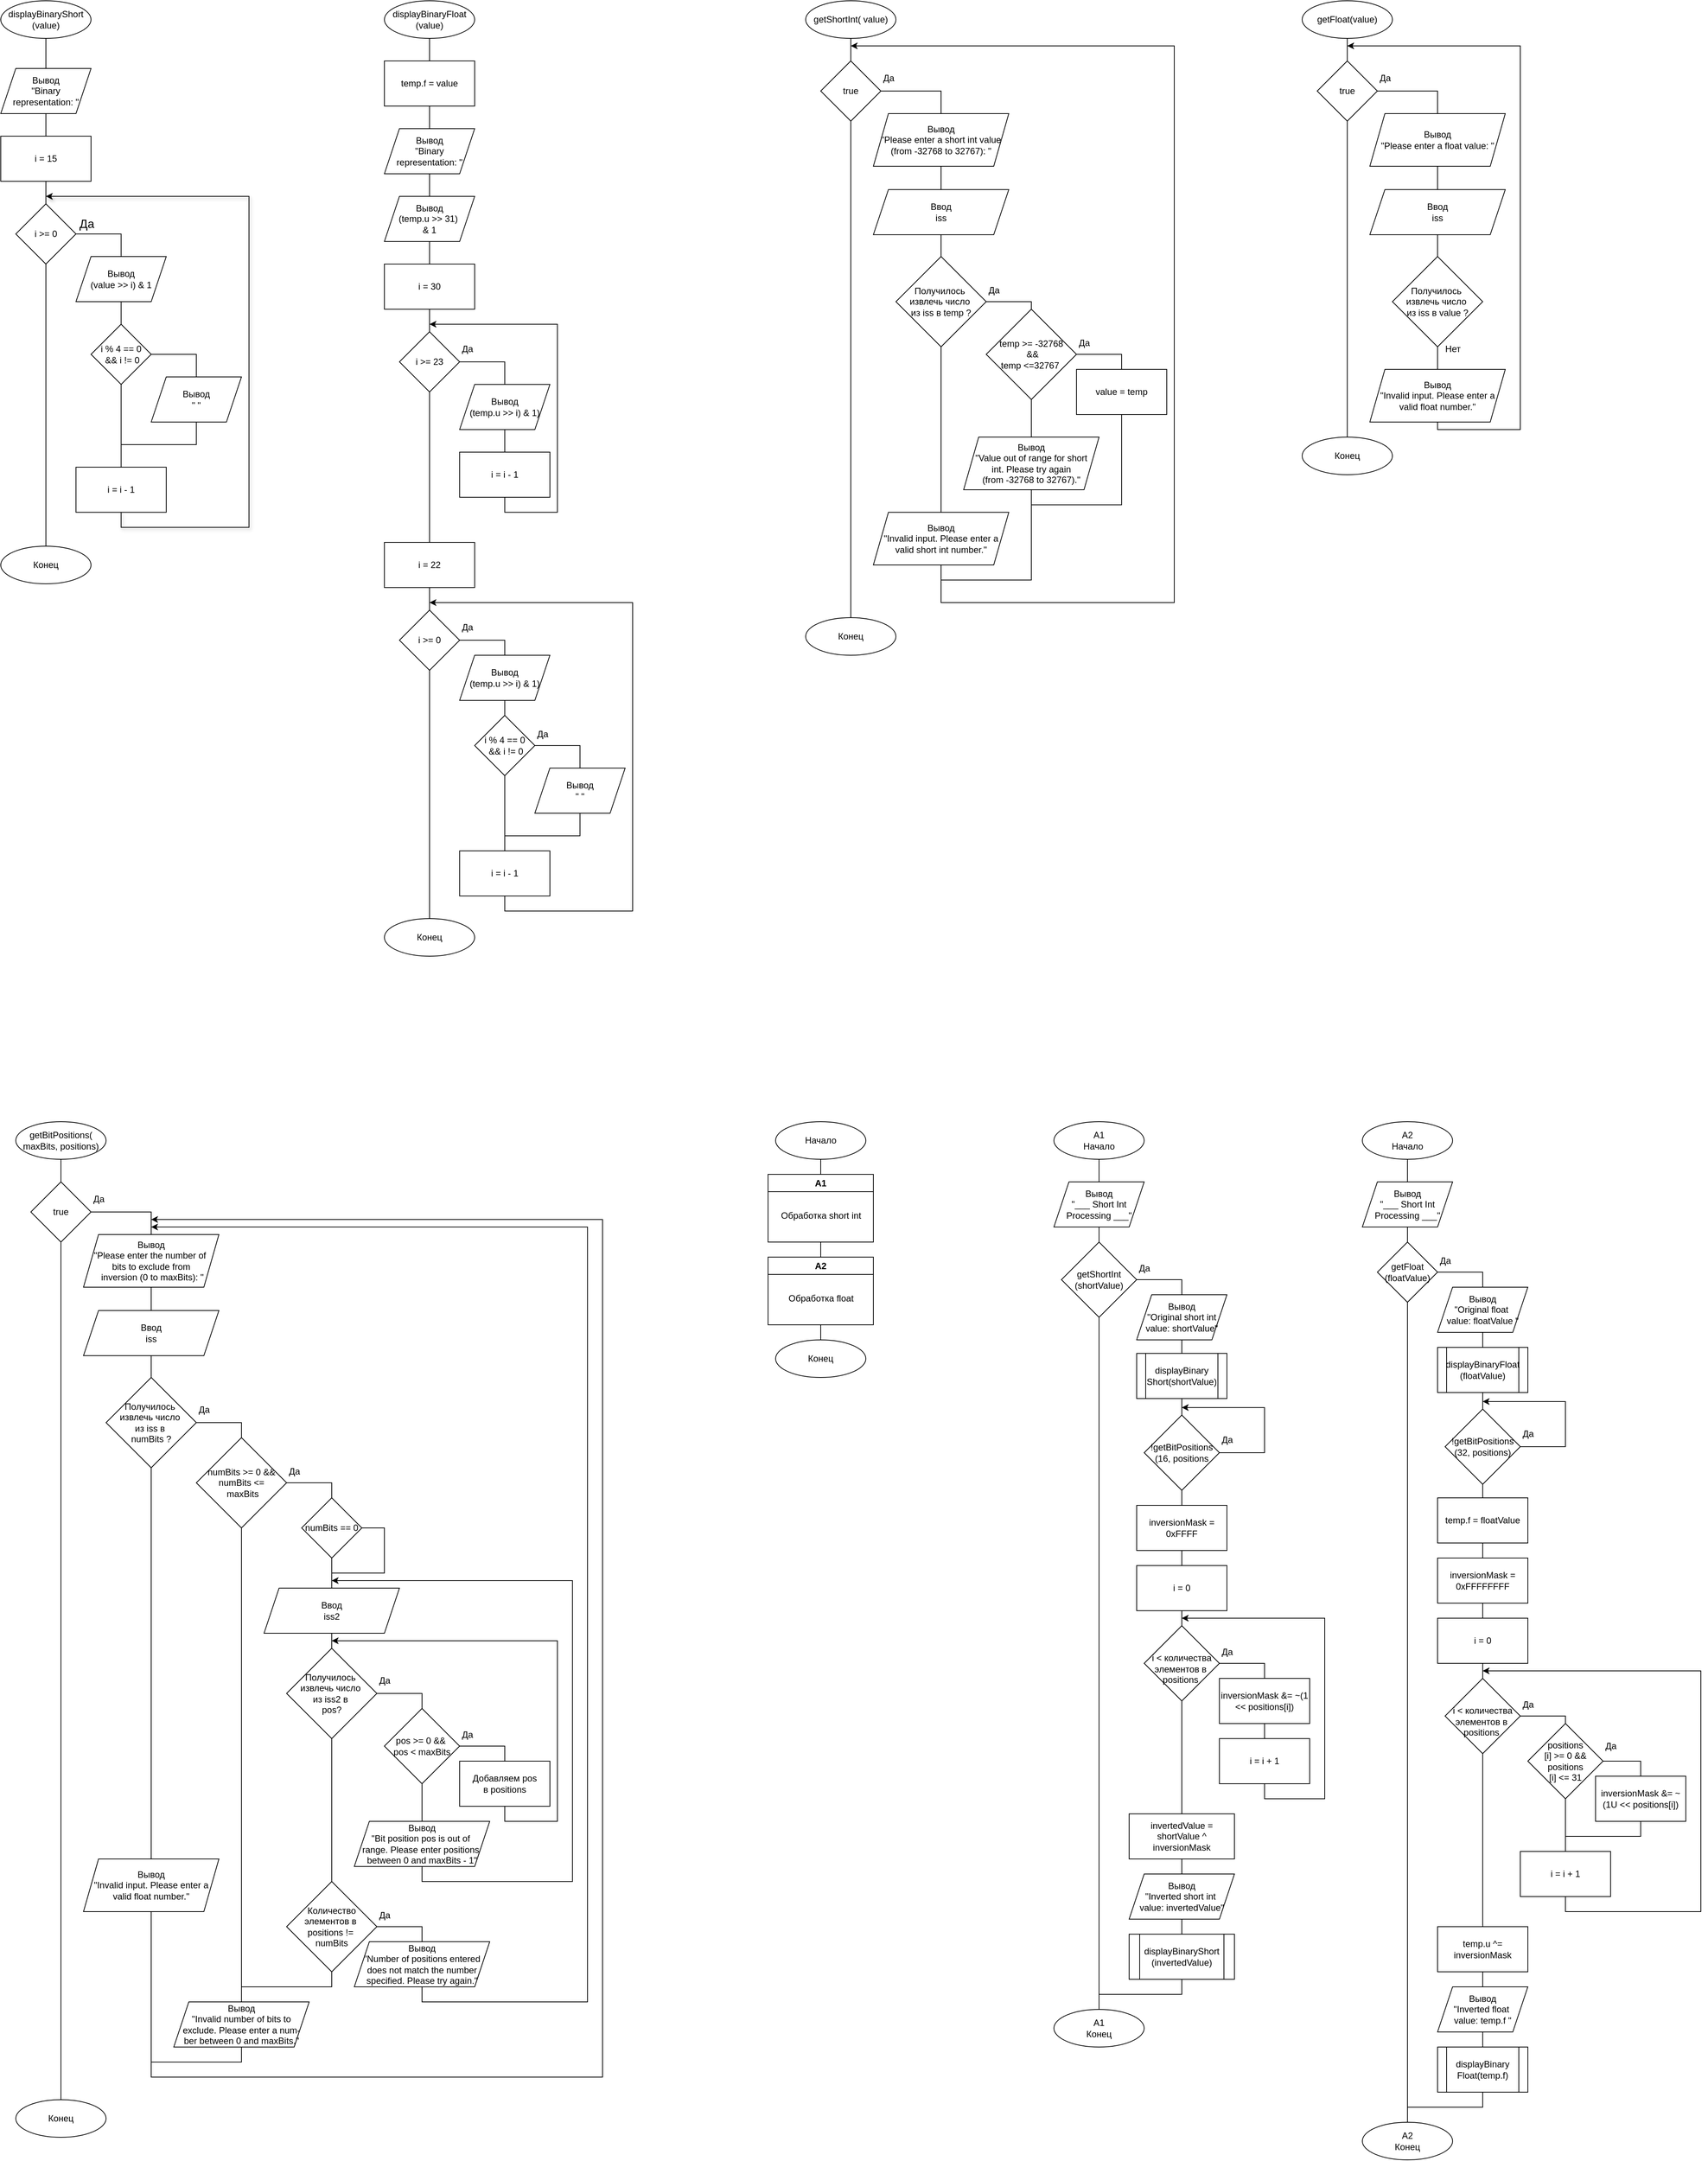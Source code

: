 <mxfile version="24.7.16">
  <diagram name="Страница — 1" id="6g3X5kVmZh_TFvs7nL2D">
    <mxGraphModel dx="4690" dy="8677" grid="1" gridSize="10" guides="1" tooltips="1" connect="1" arrows="1" fold="1" page="1" pageScale="1" pageWidth="2339" pageHeight="3300" math="0" shadow="0">
      <root>
        <mxCell id="0" />
        <mxCell id="1" parent="0" />
        <mxCell id="_ZC93xQwt-fkJ16R9iWp-2" value="displayBinaryShort&lt;div&gt;(value)&lt;/div&gt;" style="ellipse;whiteSpace=wrap;html=1;" parent="1" vertex="1">
          <mxGeometry x="40" y="-6560" width="120" height="50" as="geometry" />
        </mxCell>
        <mxCell id="_ZC93xQwt-fkJ16R9iWp-3" value="" style="endArrow=none;html=1;rounded=0;fontSize=12;startSize=8;endSize=8;curved=1;entryX=0.5;entryY=1;entryDx=0;entryDy=0;" parent="1" target="_ZC93xQwt-fkJ16R9iWp-2" edge="1">
          <mxGeometry width="50" height="50" relative="1" as="geometry">
            <mxPoint x="100" y="-6470" as="sourcePoint" />
            <mxPoint x="220" y="-6400" as="targetPoint" />
          </mxGeometry>
        </mxCell>
        <mxCell id="_ZC93xQwt-fkJ16R9iWp-4" value="Вывод&lt;div&gt;&quot;Binary representation: &quot;&lt;br&gt;&lt;/div&gt;" style="shape=parallelogram;perimeter=parallelogramPerimeter;whiteSpace=wrap;html=1;fixedSize=1;" parent="1" vertex="1">
          <mxGeometry x="40" y="-6470" width="120" height="60" as="geometry" />
        </mxCell>
        <mxCell id="_ZC93xQwt-fkJ16R9iWp-5" value="i = 15" style="rounded=0;whiteSpace=wrap;html=1;" parent="1" vertex="1">
          <mxGeometry x="40" y="-6380" width="120" height="60" as="geometry" />
        </mxCell>
        <mxCell id="_ZC93xQwt-fkJ16R9iWp-6" value="" style="endArrow=none;html=1;rounded=0;fontSize=12;startSize=8;endSize=8;curved=1;entryX=0.5;entryY=1;entryDx=0;entryDy=0;exitX=0.5;exitY=0;exitDx=0;exitDy=0;" parent="1" source="_ZC93xQwt-fkJ16R9iWp-5" target="_ZC93xQwt-fkJ16R9iWp-4" edge="1">
          <mxGeometry width="50" height="50" relative="1" as="geometry">
            <mxPoint x="170" y="-6350" as="sourcePoint" />
            <mxPoint x="220" y="-6400" as="targetPoint" />
          </mxGeometry>
        </mxCell>
        <mxCell id="_ZC93xQwt-fkJ16R9iWp-7" value="i &amp;gt;= 0" style="rhombus;whiteSpace=wrap;html=1;" parent="1" vertex="1">
          <mxGeometry x="60" y="-6290" width="80" height="80" as="geometry" />
        </mxCell>
        <mxCell id="_ZC93xQwt-fkJ16R9iWp-8" value="" style="endArrow=none;html=1;rounded=0;fontSize=12;startSize=8;endSize=8;curved=1;exitX=0.5;exitY=1;exitDx=0;exitDy=0;entryX=0.5;entryY=0;entryDx=0;entryDy=0;" parent="1" source="_ZC93xQwt-fkJ16R9iWp-5" target="_ZC93xQwt-fkJ16R9iWp-7" edge="1">
          <mxGeometry width="50" height="50" relative="1" as="geometry">
            <mxPoint x="160" y="-6360" as="sourcePoint" />
            <mxPoint x="210" y="-6410" as="targetPoint" />
          </mxGeometry>
        </mxCell>
        <mxCell id="_ZC93xQwt-fkJ16R9iWp-9" value="Да" style="text;html=1;align=center;verticalAlign=middle;resizable=0;points=[];autosize=1;strokeColor=none;fillColor=none;fontSize=16;" parent="1" vertex="1">
          <mxGeometry x="134" y="-6279" width="40" height="30" as="geometry" />
        </mxCell>
        <mxCell id="_ZC93xQwt-fkJ16R9iWp-10" value="&lt;div&gt;Вывод&lt;/div&gt;&lt;div&gt;(value &amp;gt;&amp;gt; i) &amp;amp; 1&lt;br&gt;&lt;/div&gt;" style="shape=parallelogram;perimeter=parallelogramPerimeter;whiteSpace=wrap;html=1;fixedSize=1;" parent="1" vertex="1">
          <mxGeometry x="140" y="-6220" width="120" height="60" as="geometry" />
        </mxCell>
        <mxCell id="_ZC93xQwt-fkJ16R9iWp-13" value="" style="endArrow=none;html=1;rounded=0;exitX=1;exitY=0.5;exitDx=0;exitDy=0;entryX=0.5;entryY=0;entryDx=0;entryDy=0;" parent="1" source="_ZC93xQwt-fkJ16R9iWp-7" target="_ZC93xQwt-fkJ16R9iWp-10" edge="1">
          <mxGeometry width="50" height="50" relative="1" as="geometry">
            <mxPoint x="210" y="-6320" as="sourcePoint" />
            <mxPoint x="260" y="-6370" as="targetPoint" />
            <Array as="points">
              <mxPoint x="200" y="-6250" />
            </Array>
          </mxGeometry>
        </mxCell>
        <mxCell id="_ZC93xQwt-fkJ16R9iWp-15" value="" style="endArrow=none;html=1;rounded=0;exitX=0.5;exitY=1;exitDx=0;exitDy=0;entryX=0.5;entryY=0;entryDx=0;entryDy=0;" parent="1" source="_ZC93xQwt-fkJ16R9iWp-10" target="_ZC93xQwt-fkJ16R9iWp-16" edge="1">
          <mxGeometry width="50" height="50" relative="1" as="geometry">
            <mxPoint x="170" y="-6200" as="sourcePoint" />
            <mxPoint x="200" y="-6130" as="targetPoint" />
          </mxGeometry>
        </mxCell>
        <mxCell id="_ZC93xQwt-fkJ16R9iWp-16" value="i % 4 == 0&lt;div&gt;&amp;nbsp;&amp;amp;&amp;amp; i != 0&lt;/div&gt;" style="rhombus;whiteSpace=wrap;html=1;" parent="1" vertex="1">
          <mxGeometry x="160" y="-6130" width="80" height="80" as="geometry" />
        </mxCell>
        <mxCell id="_ZC93xQwt-fkJ16R9iWp-18" value="" style="endArrow=none;html=1;rounded=0;exitX=1;exitY=0.5;exitDx=0;exitDy=0;entryX=0.5;entryY=0;entryDx=0;entryDy=0;" parent="1" source="_ZC93xQwt-fkJ16R9iWp-16" target="_ZC93xQwt-fkJ16R9iWp-19" edge="1">
          <mxGeometry width="50" height="50" relative="1" as="geometry">
            <mxPoint x="350" y="-6180" as="sourcePoint" />
            <mxPoint x="300" y="-6000" as="targetPoint" />
            <Array as="points">
              <mxPoint x="300" y="-6090" />
              <mxPoint x="300" y="-6000" />
            </Array>
          </mxGeometry>
        </mxCell>
        <mxCell id="_ZC93xQwt-fkJ16R9iWp-19" value="&lt;div&gt;Вывод&lt;/div&gt;&lt;div&gt;&quot; &quot;&lt;br&gt;&lt;/div&gt;" style="shape=parallelogram;perimeter=parallelogramPerimeter;whiteSpace=wrap;html=1;fixedSize=1;" parent="1" vertex="1">
          <mxGeometry x="240" y="-6060" width="120" height="60" as="geometry" />
        </mxCell>
        <mxCell id="_ZC93xQwt-fkJ16R9iWp-20" value="" style="endArrow=classic;html=1;rounded=0;exitX=0.5;exitY=1;exitDx=0;exitDy=0;shadow=1;startArrow=none;startFill=0;endFill=1;" parent="1" source="_ZC93xQwt-fkJ16R9iWp-53" edge="1">
          <mxGeometry width="50" height="50" relative="1" as="geometry">
            <mxPoint x="210" y="-6040" as="sourcePoint" />
            <mxPoint x="100" y="-6300" as="targetPoint" />
            <Array as="points">
              <mxPoint x="200" y="-5860" />
              <mxPoint x="370" y="-5860" />
              <mxPoint x="370" y="-6300" />
            </Array>
          </mxGeometry>
        </mxCell>
        <mxCell id="_ZC93xQwt-fkJ16R9iWp-21" value="" style="endArrow=none;html=1;rounded=0;exitX=0.5;exitY=1;exitDx=0;exitDy=0;" parent="1" source="_ZC93xQwt-fkJ16R9iWp-19" edge="1">
          <mxGeometry width="50" height="50" relative="1" as="geometry">
            <mxPoint x="210" y="-6040" as="sourcePoint" />
            <mxPoint x="200" y="-5970" as="targetPoint" />
            <Array as="points">
              <mxPoint x="300" y="-5970" />
            </Array>
          </mxGeometry>
        </mxCell>
        <mxCell id="_ZC93xQwt-fkJ16R9iWp-22" value="" style="endArrow=none;html=1;rounded=0;exitX=0.5;exitY=1;exitDx=0;exitDy=0;entryX=0.5;entryY=0;entryDx=0;entryDy=0;" parent="1" source="_ZC93xQwt-fkJ16R9iWp-7" target="_ZC93xQwt-fkJ16R9iWp-23" edge="1">
          <mxGeometry width="50" height="50" relative="1" as="geometry">
            <mxPoint x="490" y="-6150" as="sourcePoint" />
            <mxPoint x="100" y="-5818.933" as="targetPoint" />
          </mxGeometry>
        </mxCell>
        <mxCell id="_ZC93xQwt-fkJ16R9iWp-23" value="Конец" style="ellipse;whiteSpace=wrap;html=1;" parent="1" vertex="1">
          <mxGeometry x="40" y="-5835" width="120" height="50" as="geometry" />
        </mxCell>
        <mxCell id="_ZC93xQwt-fkJ16R9iWp-25" value="displayBinaryFloat&lt;div&gt;(value)&lt;/div&gt;" style="ellipse;whiteSpace=wrap;html=1;" parent="1" vertex="1">
          <mxGeometry x="550" y="-6560" width="120" height="50" as="geometry" />
        </mxCell>
        <mxCell id="_ZC93xQwt-fkJ16R9iWp-26" value="" style="endArrow=none;html=1;rounded=0;entryX=0.5;entryY=1;entryDx=0;entryDy=0;exitX=0.5;exitY=0;exitDx=0;exitDy=0;" parent="1" source="_ZC93xQwt-fkJ16R9iWp-27" target="_ZC93xQwt-fkJ16R9iWp-25" edge="1">
          <mxGeometry width="50" height="50" relative="1" as="geometry">
            <mxPoint x="610" y="-6480" as="sourcePoint" />
            <mxPoint x="570" y="-6480" as="targetPoint" />
          </mxGeometry>
        </mxCell>
        <mxCell id="_ZC93xQwt-fkJ16R9iWp-27" value="temp.f = value" style="rounded=0;whiteSpace=wrap;html=1;" parent="1" vertex="1">
          <mxGeometry x="550" y="-6480" width="120" height="60" as="geometry" />
        </mxCell>
        <mxCell id="_ZC93xQwt-fkJ16R9iWp-28" value="Вывод&lt;div&gt;&quot;Binary representation: &quot;&lt;br&gt;&lt;/div&gt;" style="shape=parallelogram;perimeter=parallelogramPerimeter;whiteSpace=wrap;html=1;fixedSize=1;" parent="1" vertex="1">
          <mxGeometry x="550" y="-6390" width="120" height="60" as="geometry" />
        </mxCell>
        <mxCell id="_ZC93xQwt-fkJ16R9iWp-29" value="" style="endArrow=none;html=1;rounded=0;exitX=0.5;exitY=1;exitDx=0;exitDy=0;entryX=0.5;entryY=0;entryDx=0;entryDy=0;" parent="1" source="_ZC93xQwt-fkJ16R9iWp-27" target="_ZC93xQwt-fkJ16R9iWp-28" edge="1">
          <mxGeometry width="50" height="50" relative="1" as="geometry">
            <mxPoint x="700" y="-6440" as="sourcePoint" />
            <mxPoint x="750" y="-6490" as="targetPoint" />
          </mxGeometry>
        </mxCell>
        <mxCell id="_ZC93xQwt-fkJ16R9iWp-30" value="Вывод&lt;div&gt;(temp.u &amp;gt;&amp;gt; 31)&amp;nbsp;&lt;/div&gt;&lt;div&gt;&amp;amp; 1&lt;br&gt;&lt;/div&gt;" style="shape=parallelogram;perimeter=parallelogramPerimeter;whiteSpace=wrap;html=1;fixedSize=1;" parent="1" vertex="1">
          <mxGeometry x="550" y="-6300" width="120" height="60" as="geometry" />
        </mxCell>
        <mxCell id="_ZC93xQwt-fkJ16R9iWp-32" value="" style="endArrow=none;html=1;rounded=0;exitX=0.5;exitY=1;exitDx=0;exitDy=0;entryX=0.5;entryY=0;entryDx=0;entryDy=0;" parent="1" source="_ZC93xQwt-fkJ16R9iWp-28" target="_ZC93xQwt-fkJ16R9iWp-30" edge="1">
          <mxGeometry width="50" height="50" relative="1" as="geometry">
            <mxPoint x="640" y="-6360" as="sourcePoint" />
            <mxPoint x="690" y="-6410" as="targetPoint" />
          </mxGeometry>
        </mxCell>
        <mxCell id="_ZC93xQwt-fkJ16R9iWp-33" value="" style="endArrow=none;html=1;rounded=0;exitX=0.5;exitY=1;exitDx=0;exitDy=0;entryX=0.5;entryY=0;entryDx=0;entryDy=0;" parent="1" source="_ZC93xQwt-fkJ16R9iWp-30" target="_ZC93xQwt-fkJ16R9iWp-35" edge="1">
          <mxGeometry width="50" height="50" relative="1" as="geometry">
            <mxPoint x="640" y="-6360" as="sourcePoint" />
            <mxPoint x="610" y="-6210" as="targetPoint" />
          </mxGeometry>
        </mxCell>
        <mxCell id="_ZC93xQwt-fkJ16R9iWp-35" value="i = 30" style="rounded=0;whiteSpace=wrap;html=1;" parent="1" vertex="1">
          <mxGeometry x="550" y="-6210" width="120" height="60" as="geometry" />
        </mxCell>
        <mxCell id="_ZC93xQwt-fkJ16R9iWp-36" value="i &amp;gt;= 23" style="rhombus;whiteSpace=wrap;html=1;" parent="1" vertex="1">
          <mxGeometry x="570" y="-6120" width="80" height="80" as="geometry" />
        </mxCell>
        <mxCell id="_ZC93xQwt-fkJ16R9iWp-37" value="" style="endArrow=none;html=1;rounded=0;exitX=0.5;exitY=1;exitDx=0;exitDy=0;entryX=0.5;entryY=0;entryDx=0;entryDy=0;" parent="1" source="_ZC93xQwt-fkJ16R9iWp-35" target="_ZC93xQwt-fkJ16R9iWp-36" edge="1">
          <mxGeometry width="50" height="50" relative="1" as="geometry">
            <mxPoint x="640" y="-6150" as="sourcePoint" />
            <mxPoint x="690" y="-6200" as="targetPoint" />
          </mxGeometry>
        </mxCell>
        <mxCell id="_ZC93xQwt-fkJ16R9iWp-38" value="" style="endArrow=none;html=1;rounded=0;exitX=1;exitY=0.5;exitDx=0;exitDy=0;entryX=0.5;entryY=0;entryDx=0;entryDy=0;" parent="1" source="_ZC93xQwt-fkJ16R9iWp-36" target="_ZC93xQwt-fkJ16R9iWp-40" edge="1">
          <mxGeometry width="50" height="50" relative="1" as="geometry">
            <mxPoint x="650" y="-6090" as="sourcePoint" />
            <mxPoint x="710" y="-6080" as="targetPoint" />
            <Array as="points">
              <mxPoint x="710" y="-6080" />
            </Array>
          </mxGeometry>
        </mxCell>
        <mxCell id="_ZC93xQwt-fkJ16R9iWp-39" value="Да" style="text;html=1;align=center;verticalAlign=middle;resizable=0;points=[];autosize=1;strokeColor=none;fillColor=none;" parent="1" vertex="1">
          <mxGeometry x="640" y="-6112" width="40" height="30" as="geometry" />
        </mxCell>
        <mxCell id="_ZC93xQwt-fkJ16R9iWp-40" value="Вывод&lt;div&gt;(temp.u &amp;gt;&amp;gt; i) &amp;amp; 1)&lt;br&gt;&lt;/div&gt;" style="shape=parallelogram;perimeter=parallelogramPerimeter;whiteSpace=wrap;html=1;fixedSize=1;" parent="1" vertex="1">
          <mxGeometry x="650" y="-6050" width="120" height="60" as="geometry" />
        </mxCell>
        <mxCell id="_ZC93xQwt-fkJ16R9iWp-42" value="i = i - 1" style="rounded=0;whiteSpace=wrap;html=1;" parent="1" vertex="1">
          <mxGeometry x="650" y="-5960" width="120" height="60" as="geometry" />
        </mxCell>
        <mxCell id="_ZC93xQwt-fkJ16R9iWp-43" value="" style="endArrow=none;html=1;rounded=0;exitX=0.5;exitY=1;exitDx=0;exitDy=0;entryX=0.5;entryY=0;entryDx=0;entryDy=0;" parent="1" source="_ZC93xQwt-fkJ16R9iWp-40" target="_ZC93xQwt-fkJ16R9iWp-42" edge="1">
          <mxGeometry width="50" height="50" relative="1" as="geometry">
            <mxPoint x="650" y="-6010" as="sourcePoint" />
            <mxPoint x="700" y="-6060" as="targetPoint" />
          </mxGeometry>
        </mxCell>
        <mxCell id="_ZC93xQwt-fkJ16R9iWp-44" value="" style="endArrow=classic;html=1;rounded=0;exitX=0.5;exitY=1;exitDx=0;exitDy=0;endFill=1;" parent="1" source="_ZC93xQwt-fkJ16R9iWp-42" edge="1">
          <mxGeometry width="50" height="50" relative="1" as="geometry">
            <mxPoint x="670" y="-6010" as="sourcePoint" />
            <mxPoint x="610" y="-6130" as="targetPoint" />
            <Array as="points">
              <mxPoint x="710" y="-5880" />
              <mxPoint x="780" y="-5880" />
              <mxPoint x="780" y="-6130" />
            </Array>
          </mxGeometry>
        </mxCell>
        <mxCell id="_ZC93xQwt-fkJ16R9iWp-45" value="" style="endArrow=none;html=1;rounded=0;entryX=0.5;entryY=1;entryDx=0;entryDy=0;" parent="1" target="_ZC93xQwt-fkJ16R9iWp-36" edge="1">
          <mxGeometry width="50" height="50" relative="1" as="geometry">
            <mxPoint x="610" y="-5840" as="sourcePoint" />
            <mxPoint x="760" y="-5960" as="targetPoint" />
          </mxGeometry>
        </mxCell>
        <mxCell id="_ZC93xQwt-fkJ16R9iWp-46" value="i = 22" style="rounded=0;whiteSpace=wrap;html=1;" parent="1" vertex="1">
          <mxGeometry x="550" y="-5840" width="120" height="60" as="geometry" />
        </mxCell>
        <mxCell id="_ZC93xQwt-fkJ16R9iWp-47" value="i &amp;gt;= 0" style="rhombus;whiteSpace=wrap;html=1;" parent="1" vertex="1">
          <mxGeometry x="570" y="-5750" width="80" height="80" as="geometry" />
        </mxCell>
        <mxCell id="_ZC93xQwt-fkJ16R9iWp-48" value="" style="endArrow=none;html=1;rounded=0;exitX=0.5;exitY=1;exitDx=0;exitDy=0;entryX=0.5;entryY=0;entryDx=0;entryDy=0;" parent="1" source="_ZC93xQwt-fkJ16R9iWp-46" target="_ZC93xQwt-fkJ16R9iWp-47" edge="1">
          <mxGeometry width="50" height="50" relative="1" as="geometry">
            <mxPoint x="680" y="-5790" as="sourcePoint" />
            <mxPoint x="730" y="-5840" as="targetPoint" />
          </mxGeometry>
        </mxCell>
        <mxCell id="_ZC93xQwt-fkJ16R9iWp-49" value="" style="endArrow=none;html=1;rounded=0;exitX=1;exitY=0.5;exitDx=0;exitDy=0;entryX=0.5;entryY=0;entryDx=0;entryDy=0;" parent="1" source="_ZC93xQwt-fkJ16R9iWp-47" target="_ZC93xQwt-fkJ16R9iWp-51" edge="1">
          <mxGeometry width="50" height="50" relative="1" as="geometry">
            <mxPoint x="680" y="-5760" as="sourcePoint" />
            <mxPoint x="730" y="-5710" as="targetPoint" />
            <Array as="points">
              <mxPoint x="710" y="-5710" />
            </Array>
          </mxGeometry>
        </mxCell>
        <mxCell id="_ZC93xQwt-fkJ16R9iWp-50" value="Да" style="text;html=1;align=center;verticalAlign=middle;resizable=0;points=[];autosize=1;strokeColor=none;fillColor=none;" parent="1" vertex="1">
          <mxGeometry x="640" y="-5742" width="40" height="30" as="geometry" />
        </mxCell>
        <mxCell id="_ZC93xQwt-fkJ16R9iWp-51" value="Вывод&lt;div&gt;(temp.u &amp;gt;&amp;gt; i) &amp;amp; 1)&lt;br&gt;&lt;/div&gt;" style="shape=parallelogram;perimeter=parallelogramPerimeter;whiteSpace=wrap;html=1;fixedSize=1;" parent="1" vertex="1">
          <mxGeometry x="650" y="-5690" width="120" height="60" as="geometry" />
        </mxCell>
        <mxCell id="_ZC93xQwt-fkJ16R9iWp-53" value="i = i - 1" style="rounded=0;whiteSpace=wrap;html=1;" parent="1" vertex="1">
          <mxGeometry x="140" y="-5940" width="120" height="60" as="geometry" />
        </mxCell>
        <mxCell id="_ZC93xQwt-fkJ16R9iWp-55" value="" style="endArrow=none;html=1;rounded=0;entryX=0.5;entryY=1;entryDx=0;entryDy=0;exitX=0.5;exitY=0;exitDx=0;exitDy=0;" parent="1" source="_ZC93xQwt-fkJ16R9iWp-53" target="_ZC93xQwt-fkJ16R9iWp-16" edge="1">
          <mxGeometry width="50" height="50" relative="1" as="geometry">
            <mxPoint x="170" y="-5920" as="sourcePoint" />
            <mxPoint x="220" y="-5970" as="targetPoint" />
          </mxGeometry>
        </mxCell>
        <mxCell id="_ZC93xQwt-fkJ16R9iWp-57" value="i % 4 == 0&lt;div&gt;&amp;nbsp;&amp;amp;&amp;amp; i != 0&lt;/div&gt;" style="rhombus;whiteSpace=wrap;html=1;" parent="1" vertex="1">
          <mxGeometry x="670" y="-5610" width="80" height="80" as="geometry" />
        </mxCell>
        <mxCell id="_ZC93xQwt-fkJ16R9iWp-58" value="" style="endArrow=none;html=1;rounded=0;exitX=1;exitY=0.5;exitDx=0;exitDy=0;entryX=0.5;entryY=0;entryDx=0;entryDy=0;" parent="1" source="_ZC93xQwt-fkJ16R9iWp-57" target="_ZC93xQwt-fkJ16R9iWp-59" edge="1">
          <mxGeometry width="50" height="50" relative="1" as="geometry">
            <mxPoint x="860" y="-5660" as="sourcePoint" />
            <mxPoint x="810" y="-5480" as="targetPoint" />
            <Array as="points">
              <mxPoint x="810" y="-5570" />
              <mxPoint x="810" y="-5480" />
            </Array>
          </mxGeometry>
        </mxCell>
        <mxCell id="_ZC93xQwt-fkJ16R9iWp-59" value="&lt;div&gt;Вывод&lt;/div&gt;&lt;div&gt;&quot; &quot;&lt;br&gt;&lt;/div&gt;" style="shape=parallelogram;perimeter=parallelogramPerimeter;whiteSpace=wrap;html=1;fixedSize=1;" parent="1" vertex="1">
          <mxGeometry x="750" y="-5540" width="120" height="60" as="geometry" />
        </mxCell>
        <mxCell id="_ZC93xQwt-fkJ16R9iWp-60" value="" style="endArrow=none;html=1;rounded=0;exitX=0.5;exitY=1;exitDx=0;exitDy=0;" parent="1" source="_ZC93xQwt-fkJ16R9iWp-59" edge="1">
          <mxGeometry width="50" height="50" relative="1" as="geometry">
            <mxPoint x="720" y="-5520" as="sourcePoint" />
            <mxPoint x="710" y="-5450" as="targetPoint" />
            <Array as="points">
              <mxPoint x="810" y="-5450" />
            </Array>
          </mxGeometry>
        </mxCell>
        <mxCell id="_ZC93xQwt-fkJ16R9iWp-61" value="" style="endArrow=none;html=1;rounded=0;entryX=0.5;entryY=1;entryDx=0;entryDy=0;exitX=0.5;exitY=0;exitDx=0;exitDy=0;" parent="1" source="_ZC93xQwt-fkJ16R9iWp-57" target="_ZC93xQwt-fkJ16R9iWp-51" edge="1">
          <mxGeometry width="50" height="50" relative="1" as="geometry">
            <mxPoint x="710" y="-5510" as="sourcePoint" />
            <mxPoint x="760" y="-5560" as="targetPoint" />
          </mxGeometry>
        </mxCell>
        <mxCell id="_ZC93xQwt-fkJ16R9iWp-62" value="" style="endArrow=none;html=1;rounded=0;exitX=0.5;exitY=1;exitDx=0;exitDy=0;entryX=0.5;entryY=0;entryDx=0;entryDy=0;" parent="1" source="_ZC93xQwt-fkJ16R9iWp-57" target="_ZC93xQwt-fkJ16R9iWp-64" edge="1">
          <mxGeometry width="50" height="50" relative="1" as="geometry">
            <mxPoint x="710" y="-5510" as="sourcePoint" />
            <mxPoint x="710" y="-5430" as="targetPoint" />
          </mxGeometry>
        </mxCell>
        <mxCell id="_ZC93xQwt-fkJ16R9iWp-63" value="Да" style="text;html=1;align=center;verticalAlign=middle;resizable=0;points=[];autosize=1;strokeColor=none;fillColor=none;" parent="1" vertex="1">
          <mxGeometry x="740" y="-5600" width="40" height="30" as="geometry" />
        </mxCell>
        <mxCell id="_ZC93xQwt-fkJ16R9iWp-64" value="i = i - 1" style="rounded=0;whiteSpace=wrap;html=1;" parent="1" vertex="1">
          <mxGeometry x="650" y="-5430" width="120" height="60" as="geometry" />
        </mxCell>
        <mxCell id="_ZC93xQwt-fkJ16R9iWp-65" value="" style="endArrow=classic;html=1;rounded=0;exitX=0.5;exitY=1;exitDx=0;exitDy=0;endFill=1;" parent="1" source="_ZC93xQwt-fkJ16R9iWp-64" edge="1">
          <mxGeometry width="50" height="50" relative="1" as="geometry">
            <mxPoint x="710" y="-5370" as="sourcePoint" />
            <mxPoint x="610" y="-5760" as="targetPoint" />
            <Array as="points">
              <mxPoint x="710" y="-5350" />
              <mxPoint x="880" y="-5350" />
              <mxPoint x="880" y="-5760" />
            </Array>
          </mxGeometry>
        </mxCell>
        <mxCell id="_ZC93xQwt-fkJ16R9iWp-66" value="" style="endArrow=none;html=1;rounded=0;entryX=0.5;entryY=1;entryDx=0;entryDy=0;exitX=0.5;exitY=0;exitDx=0;exitDy=0;" parent="1" source="_ZC93xQwt-fkJ16R9iWp-67" target="_ZC93xQwt-fkJ16R9iWp-47" edge="1">
          <mxGeometry width="50" height="50" relative="1" as="geometry">
            <mxPoint x="610" y="-5340" as="sourcePoint" />
            <mxPoint x="800" y="-5570" as="targetPoint" />
          </mxGeometry>
        </mxCell>
        <mxCell id="_ZC93xQwt-fkJ16R9iWp-67" value="Конец" style="ellipse;whiteSpace=wrap;html=1;" parent="1" vertex="1">
          <mxGeometry x="550" y="-5340" width="120" height="50" as="geometry" />
        </mxCell>
        <mxCell id="_ZC93xQwt-fkJ16R9iWp-68" value="getShortInt( value)" style="ellipse;whiteSpace=wrap;html=1;" parent="1" vertex="1">
          <mxGeometry x="1110" y="-6560" width="120" height="50" as="geometry" />
        </mxCell>
        <mxCell id="_ZC93xQwt-fkJ16R9iWp-69" value="true" style="rhombus;whiteSpace=wrap;html=1;" parent="1" vertex="1">
          <mxGeometry x="1130" y="-6480" width="80" height="80" as="geometry" />
        </mxCell>
        <mxCell id="_ZC93xQwt-fkJ16R9iWp-70" value="" style="endArrow=none;html=1;rounded=0;entryX=0.5;entryY=1;entryDx=0;entryDy=0;exitX=0.5;exitY=0;exitDx=0;exitDy=0;" parent="1" source="_ZC93xQwt-fkJ16R9iWp-69" target="_ZC93xQwt-fkJ16R9iWp-68" edge="1">
          <mxGeometry width="50" height="50" relative="1" as="geometry">
            <mxPoint x="1160" y="-6440" as="sourcePoint" />
            <mxPoint x="1210" y="-6490" as="targetPoint" />
          </mxGeometry>
        </mxCell>
        <mxCell id="_ZC93xQwt-fkJ16R9iWp-71" value="Вывод&lt;div&gt;&quot;Please enter a short int value (from -32768 to 32767): &quot;&lt;br&gt;&lt;/div&gt;" style="shape=parallelogram;perimeter=parallelogramPerimeter;whiteSpace=wrap;html=1;fixedSize=1;" parent="1" vertex="1">
          <mxGeometry x="1200" y="-6410" width="180" height="70" as="geometry" />
        </mxCell>
        <mxCell id="_ZC93xQwt-fkJ16R9iWp-72" value="" style="endArrow=none;html=1;rounded=0;exitX=1;exitY=0.5;exitDx=0;exitDy=0;entryX=0.5;entryY=0;entryDx=0;entryDy=0;" parent="1" source="_ZC93xQwt-fkJ16R9iWp-69" target="_ZC93xQwt-fkJ16R9iWp-71" edge="1">
          <mxGeometry width="50" height="50" relative="1" as="geometry">
            <mxPoint x="1220" y="-6400" as="sourcePoint" />
            <mxPoint x="1270" y="-6450" as="targetPoint" />
            <Array as="points">
              <mxPoint x="1290" y="-6440" />
            </Array>
          </mxGeometry>
        </mxCell>
        <mxCell id="_ZC93xQwt-fkJ16R9iWp-73" value="Да" style="text;html=1;align=center;verticalAlign=middle;resizable=0;points=[];autosize=1;strokeColor=none;fillColor=none;" parent="1" vertex="1">
          <mxGeometry x="1200" y="-6472" width="40" height="30" as="geometry" />
        </mxCell>
        <mxCell id="_ZC93xQwt-fkJ16R9iWp-74" value="getBitPositions( maxBits, positions)" style="ellipse;whiteSpace=wrap;html=1;" parent="1" vertex="1">
          <mxGeometry x="60" y="-5070" width="120" height="50" as="geometry" />
        </mxCell>
        <mxCell id="_ZC93xQwt-fkJ16R9iWp-75" value="Ввод&lt;div&gt;iss&lt;/div&gt;" style="shape=parallelogram;perimeter=parallelogramPerimeter;whiteSpace=wrap;html=1;fixedSize=1;" parent="1" vertex="1">
          <mxGeometry x="1200" y="-6309" width="180" height="60" as="geometry" />
        </mxCell>
        <mxCell id="_ZC93xQwt-fkJ16R9iWp-76" value="" style="endArrow=none;html=1;rounded=0;entryX=0.5;entryY=1;entryDx=0;entryDy=0;exitX=0.5;exitY=0;exitDx=0;exitDy=0;" parent="1" source="_ZC93xQwt-fkJ16R9iWp-75" target="_ZC93xQwt-fkJ16R9iWp-71" edge="1">
          <mxGeometry width="50" height="50" relative="1" as="geometry">
            <mxPoint x="1290" y="-6290" as="sourcePoint" />
            <mxPoint x="1340" y="-6340" as="targetPoint" />
          </mxGeometry>
        </mxCell>
        <mxCell id="_ZC93xQwt-fkJ16R9iWp-77" value="Получилось&amp;nbsp;&lt;div&gt;извлечь число&amp;nbsp;&lt;/div&gt;&lt;div&gt;из iss в temp ?&lt;/div&gt;" style="rhombus;whiteSpace=wrap;html=1;" parent="1" vertex="1">
          <mxGeometry x="1230" y="-6220" width="120" height="120" as="geometry" />
        </mxCell>
        <mxCell id="_ZC93xQwt-fkJ16R9iWp-78" value="" style="endArrow=none;html=1;rounded=0;exitX=0.5;exitY=1;exitDx=0;exitDy=0;entryX=0.5;entryY=0;entryDx=0;entryDy=0;" parent="1" source="_ZC93xQwt-fkJ16R9iWp-75" target="_ZC93xQwt-fkJ16R9iWp-77" edge="1">
          <mxGeometry width="50" height="50" relative="1" as="geometry">
            <mxPoint x="1290" y="-6290" as="sourcePoint" />
            <mxPoint x="1340" y="-6340" as="targetPoint" />
          </mxGeometry>
        </mxCell>
        <mxCell id="_ZC93xQwt-fkJ16R9iWp-79" value="&lt;div&gt;temp &amp;gt;= -32768&lt;/div&gt;&lt;div&gt;&amp;nbsp;&amp;amp;&amp;amp;&lt;/div&gt;&lt;div&gt;temp &amp;lt;=32767&amp;nbsp;&lt;/div&gt;" style="rhombus;whiteSpace=wrap;html=1;" parent="1" vertex="1">
          <mxGeometry x="1350" y="-6150" width="120" height="120" as="geometry" />
        </mxCell>
        <mxCell id="_ZC93xQwt-fkJ16R9iWp-80" value="" style="endArrow=none;html=1;rounded=0;exitX=1;exitY=0.5;exitDx=0;exitDy=0;entryX=0.5;entryY=0;entryDx=0;entryDy=0;" parent="1" source="_ZC93xQwt-fkJ16R9iWp-77" target="_ZC93xQwt-fkJ16R9iWp-79" edge="1">
          <mxGeometry width="50" height="50" relative="1" as="geometry">
            <mxPoint x="1270" y="-6250" as="sourcePoint" />
            <mxPoint x="1410" y="-6160" as="targetPoint" />
            <Array as="points">
              <mxPoint x="1410" y="-6160" />
            </Array>
          </mxGeometry>
        </mxCell>
        <mxCell id="_ZC93xQwt-fkJ16R9iWp-81" value="Да" style="text;html=1;align=center;verticalAlign=middle;resizable=0;points=[];autosize=1;strokeColor=none;fillColor=none;" parent="1" vertex="1">
          <mxGeometry x="1340" y="-6190" width="40" height="30" as="geometry" />
        </mxCell>
        <mxCell id="_ZC93xQwt-fkJ16R9iWp-83" value="Да" style="text;html=1;align=center;verticalAlign=middle;resizable=0;points=[];autosize=1;strokeColor=none;fillColor=none;" parent="1" vertex="1">
          <mxGeometry x="1460" y="-6120" width="40" height="30" as="geometry" />
        </mxCell>
        <mxCell id="_ZC93xQwt-fkJ16R9iWp-84" value="" style="endArrow=none;html=1;rounded=0;exitX=1;exitY=0.5;exitDx=0;exitDy=0;entryX=0.5;entryY=0;entryDx=0;entryDy=0;" parent="1" source="_ZC93xQwt-fkJ16R9iWp-79" target="_ZC93xQwt-fkJ16R9iWp-85" edge="1">
          <mxGeometry width="50" height="50" relative="1" as="geometry">
            <mxPoint x="1390" y="-6110" as="sourcePoint" />
            <mxPoint x="1530" y="-6090" as="targetPoint" />
            <Array as="points">
              <mxPoint x="1530" y="-6090" />
            </Array>
          </mxGeometry>
        </mxCell>
        <mxCell id="_ZC93xQwt-fkJ16R9iWp-85" value="value = temp" style="rounded=0;whiteSpace=wrap;html=1;" parent="1" vertex="1">
          <mxGeometry x="1470" y="-6070" width="120" height="60" as="geometry" />
        </mxCell>
        <mxCell id="_ZC93xQwt-fkJ16R9iWp-86" value="" style="endArrow=none;html=1;rounded=0;exitX=0.5;exitY=1;exitDx=0;exitDy=0;entryX=0.5;entryY=0;entryDx=0;entryDy=0;" parent="1" source="_ZC93xQwt-fkJ16R9iWp-79" target="_ZC93xQwt-fkJ16R9iWp-91" edge="1">
          <mxGeometry width="50" height="50" relative="1" as="geometry">
            <mxPoint x="1450" y="-6060" as="sourcePoint" />
            <mxPoint x="1410.0" y="-5980" as="targetPoint" />
          </mxGeometry>
        </mxCell>
        <mxCell id="_ZC93xQwt-fkJ16R9iWp-88" value="" style="endArrow=none;html=1;rounded=0;exitX=0.5;exitY=1;exitDx=0;exitDy=0;entryX=0.5;entryY=0;entryDx=0;entryDy=0;" parent="1" source="_ZC93xQwt-fkJ16R9iWp-77" target="_ZC93xQwt-fkJ16R9iWp-89" edge="1">
          <mxGeometry width="50" height="50" relative="1" as="geometry">
            <mxPoint x="1430" y="-6100" as="sourcePoint" />
            <mxPoint x="1290" y="-5880" as="targetPoint" />
          </mxGeometry>
        </mxCell>
        <mxCell id="_ZC93xQwt-fkJ16R9iWp-89" value="Вывод&lt;div&gt;&quot;Invalid input. Please enter a valid short int number.&quot;&lt;br&gt;&lt;/div&gt;" style="shape=parallelogram;perimeter=parallelogramPerimeter;whiteSpace=wrap;html=1;fixedSize=1;" parent="1" vertex="1">
          <mxGeometry x="1200" y="-5880" width="180" height="70" as="geometry" />
        </mxCell>
        <mxCell id="_ZC93xQwt-fkJ16R9iWp-91" value="&lt;div&gt;Вывод&lt;div&gt;&quot;Value out of range for short&lt;/div&gt;&lt;div&gt;&amp;nbsp;int. Please try again&amp;nbsp;&lt;/div&gt;&lt;div&gt;(from -32768 to 32767).&quot;&lt;/div&gt;&lt;/div&gt;" style="shape=parallelogram;perimeter=parallelogramPerimeter;whiteSpace=wrap;html=1;fixedSize=1;" parent="1" vertex="1">
          <mxGeometry x="1320" y="-5980" width="180" height="70" as="geometry" />
        </mxCell>
        <mxCell id="_ZC93xQwt-fkJ16R9iWp-94" value="" style="endArrow=none;html=1;rounded=0;entryX=0.5;entryY=1;entryDx=0;entryDy=0;exitX=0.5;exitY=1;exitDx=0;exitDy=0;" parent="1" source="_ZC93xQwt-fkJ16R9iWp-91" target="_ZC93xQwt-fkJ16R9iWp-85" edge="1">
          <mxGeometry width="50" height="50" relative="1" as="geometry">
            <mxPoint x="1440" y="-5980" as="sourcePoint" />
            <mxPoint x="1490" y="-6030" as="targetPoint" />
            <Array as="points">
              <mxPoint x="1410" y="-5890" />
              <mxPoint x="1530" y="-5890" />
            </Array>
          </mxGeometry>
        </mxCell>
        <mxCell id="_ZC93xQwt-fkJ16R9iWp-95" value="" style="endArrow=none;html=1;rounded=0;entryX=0.5;entryY=1;entryDx=0;entryDy=0;" parent="1" target="_ZC93xQwt-fkJ16R9iWp-89" edge="1">
          <mxGeometry width="50" height="50" relative="1" as="geometry">
            <mxPoint x="1410" y="-5890" as="sourcePoint" />
            <mxPoint x="1480" y="-6000" as="targetPoint" />
            <Array as="points">
              <mxPoint x="1410" y="-5790" />
              <mxPoint x="1290" y="-5790" />
            </Array>
          </mxGeometry>
        </mxCell>
        <mxCell id="_ZC93xQwt-fkJ16R9iWp-96" value="" style="endArrow=classic;html=1;rounded=0;endFill=1;" parent="1" edge="1">
          <mxGeometry width="50" height="50" relative="1" as="geometry">
            <mxPoint x="1290" y="-5790" as="sourcePoint" />
            <mxPoint x="1170" y="-6500" as="targetPoint" />
            <Array as="points">
              <mxPoint x="1290" y="-5760" />
              <mxPoint x="1600" y="-5760" />
              <mxPoint x="1600" y="-6500" />
            </Array>
          </mxGeometry>
        </mxCell>
        <mxCell id="_ZC93xQwt-fkJ16R9iWp-97" value="" style="endArrow=none;html=1;rounded=0;entryX=0.5;entryY=1;entryDx=0;entryDy=0;" parent="1" target="_ZC93xQwt-fkJ16R9iWp-69" edge="1">
          <mxGeometry width="50" height="50" relative="1" as="geometry">
            <mxPoint x="1170" y="-5730" as="sourcePoint" />
            <mxPoint x="1370" y="-6110" as="targetPoint" />
          </mxGeometry>
        </mxCell>
        <mxCell id="_ZC93xQwt-fkJ16R9iWp-98" value="Конец" style="ellipse;whiteSpace=wrap;html=1;" parent="1" vertex="1">
          <mxGeometry x="1110" y="-5740" width="120" height="50" as="geometry" />
        </mxCell>
        <mxCell id="_ZC93xQwt-fkJ16R9iWp-99" value="getFloat(value)" style="ellipse;whiteSpace=wrap;html=1;" parent="1" vertex="1">
          <mxGeometry x="1770" y="-6560" width="120" height="50" as="geometry" />
        </mxCell>
        <mxCell id="_ZC93xQwt-fkJ16R9iWp-100" value="true" style="rhombus;whiteSpace=wrap;html=1;" parent="1" vertex="1">
          <mxGeometry x="1790" y="-6480" width="80" height="80" as="geometry" />
        </mxCell>
        <mxCell id="_ZC93xQwt-fkJ16R9iWp-101" value="" style="endArrow=none;html=1;rounded=0;entryX=0.5;entryY=1;entryDx=0;entryDy=0;exitX=0.5;exitY=0;exitDx=0;exitDy=0;" parent="1" source="_ZC93xQwt-fkJ16R9iWp-100" target="_ZC93xQwt-fkJ16R9iWp-99" edge="1">
          <mxGeometry width="50" height="50" relative="1" as="geometry">
            <mxPoint x="1820" y="-6440" as="sourcePoint" />
            <mxPoint x="1870" y="-6490" as="targetPoint" />
          </mxGeometry>
        </mxCell>
        <mxCell id="_ZC93xQwt-fkJ16R9iWp-102" value="Вывод&lt;div&gt;&quot;Please enter a float value: &quot;&lt;br&gt;&lt;/div&gt;" style="shape=parallelogram;perimeter=parallelogramPerimeter;whiteSpace=wrap;html=1;fixedSize=1;" parent="1" vertex="1">
          <mxGeometry x="1860" y="-6410" width="180" height="70" as="geometry" />
        </mxCell>
        <mxCell id="_ZC93xQwt-fkJ16R9iWp-103" value="" style="endArrow=none;html=1;rounded=0;exitX=1;exitY=0.5;exitDx=0;exitDy=0;entryX=0.5;entryY=0;entryDx=0;entryDy=0;" parent="1" source="_ZC93xQwt-fkJ16R9iWp-100" target="_ZC93xQwt-fkJ16R9iWp-102" edge="1">
          <mxGeometry width="50" height="50" relative="1" as="geometry">
            <mxPoint x="1880" y="-6400" as="sourcePoint" />
            <mxPoint x="1930" y="-6450" as="targetPoint" />
            <Array as="points">
              <mxPoint x="1950" y="-6440" />
            </Array>
          </mxGeometry>
        </mxCell>
        <mxCell id="_ZC93xQwt-fkJ16R9iWp-104" value="Да" style="text;html=1;align=center;verticalAlign=middle;resizable=0;points=[];autosize=1;strokeColor=none;fillColor=none;" parent="1" vertex="1">
          <mxGeometry x="1860" y="-6472" width="40" height="30" as="geometry" />
        </mxCell>
        <mxCell id="_ZC93xQwt-fkJ16R9iWp-105" value="Ввод&lt;div&gt;iss&lt;/div&gt;" style="shape=parallelogram;perimeter=parallelogramPerimeter;whiteSpace=wrap;html=1;fixedSize=1;" parent="1" vertex="1">
          <mxGeometry x="1860" y="-6309" width="180" height="60" as="geometry" />
        </mxCell>
        <mxCell id="_ZC93xQwt-fkJ16R9iWp-106" value="" style="endArrow=none;html=1;rounded=0;entryX=0.5;entryY=1;entryDx=0;entryDy=0;exitX=0.5;exitY=0;exitDx=0;exitDy=0;" parent="1" source="_ZC93xQwt-fkJ16R9iWp-105" target="_ZC93xQwt-fkJ16R9iWp-102" edge="1">
          <mxGeometry width="50" height="50" relative="1" as="geometry">
            <mxPoint x="1950" y="-6290" as="sourcePoint" />
            <mxPoint x="2000" y="-6340" as="targetPoint" />
          </mxGeometry>
        </mxCell>
        <mxCell id="_ZC93xQwt-fkJ16R9iWp-107" value="Получилось&amp;nbsp;&lt;div&gt;извлечь число&amp;nbsp;&lt;/div&gt;&lt;div&gt;из iss в value ?&lt;/div&gt;" style="rhombus;whiteSpace=wrap;html=1;" parent="1" vertex="1">
          <mxGeometry x="1890" y="-6220" width="120" height="120" as="geometry" />
        </mxCell>
        <mxCell id="_ZC93xQwt-fkJ16R9iWp-108" value="" style="endArrow=none;html=1;rounded=0;exitX=0.5;exitY=1;exitDx=0;exitDy=0;entryX=0.5;entryY=0;entryDx=0;entryDy=0;" parent="1" source="_ZC93xQwt-fkJ16R9iWp-105" target="_ZC93xQwt-fkJ16R9iWp-107" edge="1">
          <mxGeometry width="50" height="50" relative="1" as="geometry">
            <mxPoint x="1950" y="-6290" as="sourcePoint" />
            <mxPoint x="2000" y="-6340" as="targetPoint" />
          </mxGeometry>
        </mxCell>
        <mxCell id="_ZC93xQwt-fkJ16R9iWp-116" value="" style="endArrow=none;html=1;rounded=0;exitX=0.5;exitY=1;exitDx=0;exitDy=0;entryX=0.5;entryY=0;entryDx=0;entryDy=0;" parent="1" source="_ZC93xQwt-fkJ16R9iWp-107" target="_ZC93xQwt-fkJ16R9iWp-117" edge="1">
          <mxGeometry width="50" height="50" relative="1" as="geometry">
            <mxPoint x="2090" y="-6100" as="sourcePoint" />
            <mxPoint x="1950" y="-5880" as="targetPoint" />
          </mxGeometry>
        </mxCell>
        <mxCell id="_ZC93xQwt-fkJ16R9iWp-117" value="Вывод&lt;div&gt;&quot;Invalid input. Please enter a valid float number.&quot;&lt;br&gt;&lt;/div&gt;" style="shape=parallelogram;perimeter=parallelogramPerimeter;whiteSpace=wrap;html=1;fixedSize=1;" parent="1" vertex="1">
          <mxGeometry x="1860" y="-6070" width="180" height="70" as="geometry" />
        </mxCell>
        <mxCell id="_ZC93xQwt-fkJ16R9iWp-121" value="" style="endArrow=classic;html=1;rounded=0;endFill=1;exitX=0.5;exitY=1;exitDx=0;exitDy=0;" parent="1" source="_ZC93xQwt-fkJ16R9iWp-117" edge="1">
          <mxGeometry width="50" height="50" relative="1" as="geometry">
            <mxPoint x="1950" y="-5980" as="sourcePoint" />
            <mxPoint x="1830" y="-6500" as="targetPoint" />
            <Array as="points">
              <mxPoint x="1950" y="-5990" />
              <mxPoint x="2060" y="-5990" />
              <mxPoint x="2060" y="-6500" />
            </Array>
          </mxGeometry>
        </mxCell>
        <mxCell id="_ZC93xQwt-fkJ16R9iWp-122" value="" style="endArrow=none;html=1;rounded=0;entryX=0.5;entryY=1;entryDx=0;entryDy=0;" parent="1" source="_ZC93xQwt-fkJ16R9iWp-123" target="_ZC93xQwt-fkJ16R9iWp-100" edge="1">
          <mxGeometry width="50" height="50" relative="1" as="geometry">
            <mxPoint x="1830" y="-5730" as="sourcePoint" />
            <mxPoint x="2030" y="-6110" as="targetPoint" />
          </mxGeometry>
        </mxCell>
        <mxCell id="_ZC93xQwt-fkJ16R9iWp-123" value="Конец" style="ellipse;whiteSpace=wrap;html=1;" parent="1" vertex="1">
          <mxGeometry x="1770" y="-5980" width="120" height="50" as="geometry" />
        </mxCell>
        <mxCell id="_ZC93xQwt-fkJ16R9iWp-125" value="Нет" style="text;html=1;align=center;verticalAlign=middle;resizable=0;points=[];autosize=1;strokeColor=none;fillColor=none;" parent="1" vertex="1">
          <mxGeometry x="1950" y="-6112" width="40" height="30" as="geometry" />
        </mxCell>
        <mxCell id="_ZC93xQwt-fkJ16R9iWp-127" value="true" style="rhombus;whiteSpace=wrap;html=1;" parent="1" vertex="1">
          <mxGeometry x="80" y="-4990" width="80" height="80" as="geometry" />
        </mxCell>
        <mxCell id="_ZC93xQwt-fkJ16R9iWp-128" value="" style="endArrow=none;html=1;rounded=0;entryX=0.5;entryY=1;entryDx=0;entryDy=0;exitX=0.5;exitY=0;exitDx=0;exitDy=0;" parent="1" source="_ZC93xQwt-fkJ16R9iWp-127" target="_ZC93xQwt-fkJ16R9iWp-74" edge="1">
          <mxGeometry width="50" height="50" relative="1" as="geometry">
            <mxPoint x="110" y="-4950" as="sourcePoint" />
            <mxPoint x="120" y="-5020" as="targetPoint" />
          </mxGeometry>
        </mxCell>
        <mxCell id="_ZC93xQwt-fkJ16R9iWp-129" value="Вывод&lt;div&gt;&quot;Please enter the number of&amp;nbsp;&lt;/div&gt;&lt;div&gt;bits to exclude from&lt;/div&gt;&lt;div&gt;&amp;nbsp;inversion&amp;nbsp;&lt;span style=&quot;background-color: initial;&quot;&gt;(0 to maxBits): &quot;&lt;/span&gt;&lt;/div&gt;" style="shape=parallelogram;perimeter=parallelogramPerimeter;whiteSpace=wrap;html=1;fixedSize=1;" parent="1" vertex="1">
          <mxGeometry x="150" y="-4920" width="180" height="70" as="geometry" />
        </mxCell>
        <mxCell id="_ZC93xQwt-fkJ16R9iWp-130" value="" style="endArrow=none;html=1;rounded=0;exitX=1;exitY=0.5;exitDx=0;exitDy=0;entryX=0.5;entryY=0;entryDx=0;entryDy=0;" parent="1" source="_ZC93xQwt-fkJ16R9iWp-127" target="_ZC93xQwt-fkJ16R9iWp-129" edge="1">
          <mxGeometry width="50" height="50" relative="1" as="geometry">
            <mxPoint x="170" y="-4910" as="sourcePoint" />
            <mxPoint x="220" y="-4960" as="targetPoint" />
            <Array as="points">
              <mxPoint x="240" y="-4950" />
            </Array>
          </mxGeometry>
        </mxCell>
        <mxCell id="_ZC93xQwt-fkJ16R9iWp-131" value="Да" style="text;html=1;align=center;verticalAlign=middle;resizable=0;points=[];autosize=1;strokeColor=none;fillColor=none;" parent="1" vertex="1">
          <mxGeometry x="150" y="-4982" width="40" height="30" as="geometry" />
        </mxCell>
        <mxCell id="_ZC93xQwt-fkJ16R9iWp-132" value="Ввод&lt;div&gt;iss&lt;/div&gt;" style="shape=parallelogram;perimeter=parallelogramPerimeter;whiteSpace=wrap;html=1;fixedSize=1;" parent="1" vertex="1">
          <mxGeometry x="150" y="-4819" width="180" height="60" as="geometry" />
        </mxCell>
        <mxCell id="_ZC93xQwt-fkJ16R9iWp-133" value="" style="endArrow=none;html=1;rounded=0;entryX=0.5;entryY=1;entryDx=0;entryDy=0;exitX=0.5;exitY=0;exitDx=0;exitDy=0;" parent="1" source="_ZC93xQwt-fkJ16R9iWp-132" target="_ZC93xQwt-fkJ16R9iWp-129" edge="1">
          <mxGeometry width="50" height="50" relative="1" as="geometry">
            <mxPoint x="240" y="-4800" as="sourcePoint" />
            <mxPoint x="290" y="-4850" as="targetPoint" />
          </mxGeometry>
        </mxCell>
        <mxCell id="_ZC93xQwt-fkJ16R9iWp-134" value="Получилось&amp;nbsp;&lt;div&gt;извлечь число&amp;nbsp;&lt;/div&gt;&lt;div&gt;из iss в&amp;nbsp;&lt;/div&gt;&lt;div&gt;numBits ?&lt;/div&gt;" style="rhombus;whiteSpace=wrap;html=1;" parent="1" vertex="1">
          <mxGeometry x="180" y="-4730" width="120" height="120" as="geometry" />
        </mxCell>
        <mxCell id="_ZC93xQwt-fkJ16R9iWp-135" value="" style="endArrow=none;html=1;rounded=0;exitX=0.5;exitY=1;exitDx=0;exitDy=0;entryX=0.5;entryY=0;entryDx=0;entryDy=0;" parent="1" source="_ZC93xQwt-fkJ16R9iWp-132" target="_ZC93xQwt-fkJ16R9iWp-134" edge="1">
          <mxGeometry width="50" height="50" relative="1" as="geometry">
            <mxPoint x="240" y="-4800" as="sourcePoint" />
            <mxPoint x="290" y="-4850" as="targetPoint" />
          </mxGeometry>
        </mxCell>
        <mxCell id="_ZC93xQwt-fkJ16R9iWp-136" value="" style="endArrow=none;html=1;rounded=0;exitX=0.5;exitY=1;exitDx=0;exitDy=0;entryX=0.5;entryY=0;entryDx=0;entryDy=0;" parent="1" source="_ZC93xQwt-fkJ16R9iWp-134" target="_ZC93xQwt-fkJ16R9iWp-137" edge="1">
          <mxGeometry width="50" height="50" relative="1" as="geometry">
            <mxPoint x="380" y="-4610" as="sourcePoint" />
            <mxPoint x="240" y="-4390" as="targetPoint" />
          </mxGeometry>
        </mxCell>
        <mxCell id="_ZC93xQwt-fkJ16R9iWp-137" value="Вывод&lt;div&gt;&quot;Invalid input. Please enter a valid float number.&quot;&lt;br&gt;&lt;/div&gt;" style="shape=parallelogram;perimeter=parallelogramPerimeter;whiteSpace=wrap;html=1;fixedSize=1;" parent="1" vertex="1">
          <mxGeometry x="150" y="-4090" width="180" height="70" as="geometry" />
        </mxCell>
        <mxCell id="_ZC93xQwt-fkJ16R9iWp-139" value="" style="endArrow=none;html=1;rounded=0;entryX=0.5;entryY=1;entryDx=0;entryDy=0;" parent="1" source="_ZC93xQwt-fkJ16R9iWp-140" target="_ZC93xQwt-fkJ16R9iWp-127" edge="1">
          <mxGeometry width="50" height="50" relative="1" as="geometry">
            <mxPoint x="120" y="-4240" as="sourcePoint" />
            <mxPoint x="320" y="-4620" as="targetPoint" />
          </mxGeometry>
        </mxCell>
        <mxCell id="_ZC93xQwt-fkJ16R9iWp-140" value="Конец" style="ellipse;whiteSpace=wrap;html=1;" parent="1" vertex="1">
          <mxGeometry x="60" y="-3770" width="120" height="50" as="geometry" />
        </mxCell>
        <mxCell id="_ZC93xQwt-fkJ16R9iWp-142" value="" style="endArrow=none;html=1;rounded=0;exitX=1;exitY=0.5;exitDx=0;exitDy=0;entryX=0.5;entryY=0;entryDx=0;entryDy=0;" parent="1" source="_ZC93xQwt-fkJ16R9iWp-134" target="_ZC93xQwt-fkJ16R9iWp-145" edge="1">
          <mxGeometry width="50" height="50" relative="1" as="geometry">
            <mxPoint x="330" y="-4620" as="sourcePoint" />
            <mxPoint x="360" y="-4650" as="targetPoint" />
            <Array as="points">
              <mxPoint x="360" y="-4670" />
            </Array>
          </mxGeometry>
        </mxCell>
        <mxCell id="_ZC93xQwt-fkJ16R9iWp-143" value="Да" style="text;html=1;align=center;verticalAlign=middle;resizable=0;points=[];autosize=1;strokeColor=none;fillColor=none;" parent="1" vertex="1">
          <mxGeometry x="290" y="-4702" width="40" height="30" as="geometry" />
        </mxCell>
        <mxCell id="_ZC93xQwt-fkJ16R9iWp-145" value="numBits &amp;gt;= 0 &amp;amp;&amp;amp; numBits &amp;lt;=&lt;div&gt;&amp;nbsp;maxBits&lt;br&gt;&lt;/div&gt;" style="rhombus;whiteSpace=wrap;html=1;" parent="1" vertex="1">
          <mxGeometry x="300" y="-4650" width="120" height="120" as="geometry" />
        </mxCell>
        <mxCell id="_ZC93xQwt-fkJ16R9iWp-147" value="numBits == 0" style="rhombus;whiteSpace=wrap;html=1;" parent="1" vertex="1">
          <mxGeometry x="440" y="-4570" width="80" height="80" as="geometry" />
        </mxCell>
        <mxCell id="_ZC93xQwt-fkJ16R9iWp-148" value="" style="endArrow=none;html=1;rounded=0;entryX=1;entryY=0.5;entryDx=0;entryDy=0;exitX=0.5;exitY=0;exitDx=0;exitDy=0;" parent="1" source="_ZC93xQwt-fkJ16R9iWp-147" target="_ZC93xQwt-fkJ16R9iWp-145" edge="1">
          <mxGeometry width="50" height="50" relative="1" as="geometry">
            <mxPoint x="370" y="-4570" as="sourcePoint" />
            <mxPoint x="420" y="-4620" as="targetPoint" />
            <Array as="points">
              <mxPoint x="480" y="-4590" />
            </Array>
          </mxGeometry>
        </mxCell>
        <mxCell id="_ZC93xQwt-fkJ16R9iWp-149" value="Да" style="text;html=1;align=center;verticalAlign=middle;resizable=0;points=[];autosize=1;strokeColor=none;fillColor=none;" parent="1" vertex="1">
          <mxGeometry x="410" y="-4620" width="40" height="30" as="geometry" />
        </mxCell>
        <mxCell id="_ZC93xQwt-fkJ16R9iWp-150" value="" style="endArrow=none;html=1;rounded=0;exitX=0.5;exitY=1;exitDx=0;exitDy=0;entryX=0.5;entryY=0;entryDx=0;entryDy=0;" parent="1" source="_ZC93xQwt-fkJ16R9iWp-147" target="_ZC93xQwt-fkJ16R9iWp-152" edge="1">
          <mxGeometry width="50" height="50" relative="1" as="geometry">
            <mxPoint x="460" y="-4530" as="sourcePoint" />
            <mxPoint x="480" y="-4460" as="targetPoint" />
          </mxGeometry>
        </mxCell>
        <mxCell id="_ZC93xQwt-fkJ16R9iWp-151" value="" style="endArrow=none;html=1;rounded=0;exitX=1;exitY=0.5;exitDx=0;exitDy=0;" parent="1" source="_ZC93xQwt-fkJ16R9iWp-147" edge="1">
          <mxGeometry width="50" height="50" relative="1" as="geometry">
            <mxPoint x="460" y="-4530" as="sourcePoint" />
            <mxPoint x="480" y="-4470" as="targetPoint" />
            <Array as="points">
              <mxPoint x="550" y="-4530" />
              <mxPoint x="550" y="-4470" />
              <mxPoint x="520" y="-4470" />
            </Array>
          </mxGeometry>
        </mxCell>
        <mxCell id="_ZC93xQwt-fkJ16R9iWp-152" value="Ввод&lt;div&gt;iss2&lt;/div&gt;" style="shape=parallelogram;perimeter=parallelogramPerimeter;whiteSpace=wrap;html=1;fixedSize=1;" parent="1" vertex="1">
          <mxGeometry x="390" y="-4450" width="180" height="60" as="geometry" />
        </mxCell>
        <mxCell id="_ZC93xQwt-fkJ16R9iWp-153" value="Получилось&amp;nbsp;&lt;div&gt;извлечь число&amp;nbsp;&lt;/div&gt;&lt;div&gt;из iss2 в&amp;nbsp;&lt;/div&gt;&lt;div&gt;pos?&lt;/div&gt;" style="rhombus;whiteSpace=wrap;html=1;" parent="1" vertex="1">
          <mxGeometry x="420" y="-4370" width="120" height="120" as="geometry" />
        </mxCell>
        <mxCell id="_ZC93xQwt-fkJ16R9iWp-154" value="" style="endArrow=none;html=1;rounded=0;exitX=0.5;exitY=1;exitDx=0;exitDy=0;entryX=0.5;entryY=0;entryDx=0;entryDy=0;" parent="1" source="_ZC93xQwt-fkJ16R9iWp-152" target="_ZC93xQwt-fkJ16R9iWp-153" edge="1">
          <mxGeometry width="50" height="50" relative="1" as="geometry">
            <mxPoint x="340" y="-4470" as="sourcePoint" />
            <mxPoint x="500" y="-4380" as="targetPoint" />
          </mxGeometry>
        </mxCell>
        <mxCell id="_ZC93xQwt-fkJ16R9iWp-155" value="" style="endArrow=none;html=1;rounded=0;exitX=1;exitY=0.5;exitDx=0;exitDy=0;entryX=0.5;entryY=0;entryDx=0;entryDy=0;" parent="1" source="_ZC93xQwt-fkJ16R9iWp-153" target="_ZC93xQwt-fkJ16R9iWp-157" edge="1">
          <mxGeometry width="50" height="50" relative="1" as="geometry">
            <mxPoint x="450" y="-4340" as="sourcePoint" />
            <mxPoint x="580" y="-4310" as="targetPoint" />
            <Array as="points">
              <mxPoint x="600" y="-4310" />
            </Array>
          </mxGeometry>
        </mxCell>
        <mxCell id="_ZC93xQwt-fkJ16R9iWp-156" value="Да" style="text;html=1;align=center;verticalAlign=middle;resizable=0;points=[];autosize=1;strokeColor=none;fillColor=none;" parent="1" vertex="1">
          <mxGeometry x="530" y="-4342" width="40" height="30" as="geometry" />
        </mxCell>
        <mxCell id="_ZC93xQwt-fkJ16R9iWp-157" value="pos &amp;gt;= 0 &amp;amp;&amp;amp;&amp;nbsp;&lt;div&gt;pos &amp;lt; maxBits&lt;/div&gt;" style="rhombus;whiteSpace=wrap;html=1;" parent="1" vertex="1">
          <mxGeometry x="550" y="-4290" width="100" height="100" as="geometry" />
        </mxCell>
        <mxCell id="_ZC93xQwt-fkJ16R9iWp-158" value="" style="endArrow=none;html=1;rounded=0;exitX=1;exitY=0.5;exitDx=0;exitDy=0;entryX=0.5;entryY=0;entryDx=0;entryDy=0;" parent="1" target="_ZC93xQwt-fkJ16R9iWp-160" edge="1">
          <mxGeometry width="50" height="50" relative="1" as="geometry">
            <mxPoint x="650" y="-4240" as="sourcePoint" />
            <mxPoint x="710" y="-4220" as="targetPoint" />
            <Array as="points">
              <mxPoint x="710" y="-4240" />
            </Array>
          </mxGeometry>
        </mxCell>
        <mxCell id="_ZC93xQwt-fkJ16R9iWp-159" value="Да" style="text;html=1;align=center;verticalAlign=middle;resizable=0;points=[];autosize=1;strokeColor=none;fillColor=none;" parent="1" vertex="1">
          <mxGeometry x="640" y="-4270" width="40" height="30" as="geometry" />
        </mxCell>
        <mxCell id="_ZC93xQwt-fkJ16R9iWp-160" value="Добавляем pos в&amp;nbsp;positions" style="rounded=0;whiteSpace=wrap;html=1;" parent="1" vertex="1">
          <mxGeometry x="650" y="-4220" width="120" height="60" as="geometry" />
        </mxCell>
        <mxCell id="_ZC93xQwt-fkJ16R9iWp-162" value="" style="endArrow=none;html=1;rounded=0;exitX=0.5;exitY=1;exitDx=0;exitDy=0;" parent="1" source="_ZC93xQwt-fkJ16R9iWp-157" edge="1">
          <mxGeometry width="50" height="50" relative="1" as="geometry">
            <mxPoint x="590" y="-4240" as="sourcePoint" />
            <mxPoint x="600" y="-4140" as="targetPoint" />
          </mxGeometry>
        </mxCell>
        <mxCell id="_ZC93xQwt-fkJ16R9iWp-163" value="Вывод&lt;div&gt;&quot;Bit position pos is out of&amp;nbsp;&lt;/div&gt;&lt;div&gt;range. Please enter positions&amp;nbsp;&lt;/div&gt;&lt;div&gt;between 0 and maxBits - 1&quot;&lt;br&gt;&lt;/div&gt;" style="shape=parallelogram;perimeter=parallelogramPerimeter;whiteSpace=wrap;html=1;fixedSize=1;" parent="1" vertex="1">
          <mxGeometry x="510" y="-4140" width="180" height="60" as="geometry" />
        </mxCell>
        <mxCell id="_ZC93xQwt-fkJ16R9iWp-164" value="" style="endArrow=classic;html=1;rounded=0;exitX=0.5;exitY=1;exitDx=0;exitDy=0;endFill=1;" parent="1" source="_ZC93xQwt-fkJ16R9iWp-160" edge="1">
          <mxGeometry width="50" height="50" relative="1" as="geometry">
            <mxPoint x="620" y="-4250" as="sourcePoint" />
            <mxPoint x="480" y="-4380" as="targetPoint" />
            <Array as="points">
              <mxPoint x="710" y="-4140" />
              <mxPoint x="780" y="-4140" />
              <mxPoint x="780" y="-4380" />
            </Array>
          </mxGeometry>
        </mxCell>
        <mxCell id="_ZC93xQwt-fkJ16R9iWp-165" value="" style="endArrow=classic;html=1;rounded=0;exitX=0.5;exitY=1;exitDx=0;exitDy=0;endFill=1;" parent="1" source="_ZC93xQwt-fkJ16R9iWp-163" edge="1">
          <mxGeometry width="50" height="50" relative="1" as="geometry">
            <mxPoint x="600" y="-4200" as="sourcePoint" />
            <mxPoint x="480" y="-4460" as="targetPoint" />
            <Array as="points">
              <mxPoint x="600" y="-4060" />
              <mxPoint x="800" y="-4060" />
              <mxPoint x="800" y="-4460" />
            </Array>
          </mxGeometry>
        </mxCell>
        <mxCell id="_ZC93xQwt-fkJ16R9iWp-166" value="" style="endArrow=none;html=1;rounded=0;exitX=0.5;exitY=1;exitDx=0;exitDy=0;entryX=0.5;entryY=0;entryDx=0;entryDy=0;" parent="1" source="_ZC93xQwt-fkJ16R9iWp-153" target="_ZC93xQwt-fkJ16R9iWp-167" edge="1">
          <mxGeometry width="50" height="50" relative="1" as="geometry">
            <mxPoint x="610" y="-4230" as="sourcePoint" />
            <mxPoint x="480" y="-4040" as="targetPoint" />
          </mxGeometry>
        </mxCell>
        <mxCell id="_ZC93xQwt-fkJ16R9iWp-167" value="Количество элементов в&amp;nbsp; positions !=&amp;nbsp;&lt;div&gt;numBits&lt;/div&gt;" style="rhombus;whiteSpace=wrap;html=1;" parent="1" vertex="1">
          <mxGeometry x="420" y="-4060" width="120" height="120" as="geometry" />
        </mxCell>
        <mxCell id="_ZC93xQwt-fkJ16R9iWp-168" value="" style="endArrow=none;html=1;rounded=0;entryX=0.5;entryY=0;entryDx=0;entryDy=0;exitX=1;exitY=0.5;exitDx=0;exitDy=0;" parent="1" source="_ZC93xQwt-fkJ16R9iWp-167" target="_ZC93xQwt-fkJ16R9iWp-170" edge="1">
          <mxGeometry width="50" height="50" relative="1" as="geometry">
            <mxPoint x="540" y="-3998" as="sourcePoint" />
            <mxPoint x="600" y="-3978" as="targetPoint" />
            <Array as="points">
              <mxPoint x="600" y="-4000" />
            </Array>
          </mxGeometry>
        </mxCell>
        <mxCell id="_ZC93xQwt-fkJ16R9iWp-169" value="Да" style="text;html=1;align=center;verticalAlign=middle;resizable=0;points=[];autosize=1;strokeColor=none;fillColor=none;" parent="1" vertex="1">
          <mxGeometry x="530" y="-4030" width="40" height="30" as="geometry" />
        </mxCell>
        <mxCell id="_ZC93xQwt-fkJ16R9iWp-170" value="Вывод&lt;div&gt;&quot;Number of positions entered does not match the number specified. Please try again.&quot;&lt;br&gt;&lt;/div&gt;" style="shape=parallelogram;perimeter=parallelogramPerimeter;whiteSpace=wrap;html=1;fixedSize=1;" parent="1" vertex="1">
          <mxGeometry x="510" y="-3980" width="180" height="60" as="geometry" />
        </mxCell>
        <mxCell id="_ZC93xQwt-fkJ16R9iWp-171" value="" style="endArrow=classic;html=1;rounded=0;exitX=0.5;exitY=1;exitDx=0;exitDy=0;endFill=1;" parent="1" source="_ZC93xQwt-fkJ16R9iWp-170" edge="1">
          <mxGeometry width="50" height="50" relative="1" as="geometry">
            <mxPoint x="460" y="-4490" as="sourcePoint" />
            <mxPoint x="240" y="-4930" as="targetPoint" />
            <Array as="points">
              <mxPoint x="600" y="-3900" />
              <mxPoint x="820" y="-3900" />
              <mxPoint x="820" y="-4930" />
            </Array>
          </mxGeometry>
        </mxCell>
        <mxCell id="_ZC93xQwt-fkJ16R9iWp-172" value="" style="endArrow=none;html=1;rounded=0;entryX=0.5;entryY=1;entryDx=0;entryDy=0;exitX=0.5;exitY=0;exitDx=0;exitDy=0;" parent="1" source="_ZC93xQwt-fkJ16R9iWp-174" target="_ZC93xQwt-fkJ16R9iWp-145" edge="1">
          <mxGeometry width="50" height="50" relative="1" as="geometry">
            <mxPoint x="360" y="-3890" as="sourcePoint" />
            <mxPoint x="460" y="-4250" as="targetPoint" />
          </mxGeometry>
        </mxCell>
        <mxCell id="_ZC93xQwt-fkJ16R9iWp-173" value="" style="endArrow=none;html=1;rounded=0;exitX=0.5;exitY=1;exitDx=0;exitDy=0;" parent="1" source="_ZC93xQwt-fkJ16R9iWp-167" edge="1">
          <mxGeometry width="50" height="50" relative="1" as="geometry">
            <mxPoint x="430" y="-4100" as="sourcePoint" />
            <mxPoint x="360" y="-3920" as="targetPoint" />
            <Array as="points">
              <mxPoint x="480" y="-3920" />
            </Array>
          </mxGeometry>
        </mxCell>
        <mxCell id="_ZC93xQwt-fkJ16R9iWp-174" value="Вывод&lt;div&gt;&lt;span style=&quot;font-size: 12px;&quot;&gt;&quot;Invalid number of bits to exclude. Please enter a&amp;nbsp;&lt;/span&gt;&lt;span style=&quot;background-color: initial;&quot;&gt;num-&lt;/span&gt;&lt;/div&gt;&lt;div&gt;&lt;span style=&quot;background-color: initial;&quot;&gt;ber between 0 and maxBits.&quot;&lt;/span&gt;&lt;span style=&quot;background-color: initial; text-wrap: nowrap; color: rgba(0, 0, 0, 0); font-family: monospace; font-size: 0px; text-align: start;&quot;&gt;%3CmxGraphModel%3E%3Croot%3E%3CmxCell%20id%3D%220%22%2F%3E%3CmxCell%20id%3D%221%22%20parent%3D%220%22%2F%3E%3CmxCell%20id%3D%222%22%20value%3D%22%D0%92%D1%8B%D0%B2%D0%BE%D0%B4%26lt%3Bdiv%26gt%3B%26quot%3BNumber%20of%20positions%20entered%20does%20not%20match%20the%20number%20specified.%20Please%20try%20again.%26quot%3B%26lt%3Bbr%26gt%3B%26lt%3B%2Fdiv%26gt%3B%22%20style%3D%22shape%3Dparallelogram%3Bperimeter%3DparallelogramPerimeter%3BwhiteSpace%3Dwrap%3Bhtml%3D1%3BfixedSize%3D1%3B%22%20vertex%3D%221%22%20parent%3D%221%22%3E%3CmxGeometry%20x%3D%22270%22%20y%3D%22-3900%22%20width%3D%22180%22%20height%3D%2260%22%20as%3D%22geometry%22%2F%3E%3C%2FmxCell%3E%3C%2Froot%3E%3C%2FmxGraphModel%3&lt;/span&gt;&lt;span style=&quot;background-color: initial; text-wrap: nowrap; color: rgba(0, 0, 0, 0); font-family: monospace; font-size: 0px; text-align: start;&quot;&gt;%3CmxGraphModel%3E%3Croot%3E%3CmxCell%20id%3D%220%22%2F%3E%3CmxCell%20id%3D%221%22%20parent%3D%220%22%2F%3E%3CmxCell%20id%3D%222%22%20value%3D%22%D0%92%D1%8B%D0%B2%D0%BE%D0%B4%26lt%3Bdiv%26gt%3B%26quot%3BNumber%20of%20positions%20entered%20does%20not%20match%20the%20number%20specified.%20Please%20try%20again.%26quot%3B%26lt%3Bbr%26gt%3B%26lt%3B%2Fdiv%26gt%3B%22%20style%3D%22shape%3Dparallelogram%3Bperimeter%3DparallelogramPerimeter%3BwhiteSpace%3Dwrap%3Bhtml%3D1%3BfixedSize%3D1%3B%22%20vertex%3D%221%22%20parent%3D%221%22%3E%3CmxGeometry%20x%3D%22270%22%20y%3D%22-3900%22%20width%3D%22180%22%20height%3D%2260%22%20as%3D%22geometry%22%2F%3E%3C%2FmxCell%3E%3C%2Froot%3E%3C%2FmxGraphModel%3E&lt;/span&gt;&lt;/div&gt;" style="shape=parallelogram;perimeter=parallelogramPerimeter;whiteSpace=wrap;html=1;fixedSize=1;" parent="1" vertex="1">
          <mxGeometry x="270" y="-3900" width="180" height="60" as="geometry" />
        </mxCell>
        <mxCell id="_ZC93xQwt-fkJ16R9iWp-175" value="" style="endArrow=classic;html=1;rounded=0;exitX=0.5;exitY=1;exitDx=0;exitDy=0;endFill=1;" parent="1" source="_ZC93xQwt-fkJ16R9iWp-137" edge="1">
          <mxGeometry width="50" height="50" relative="1" as="geometry">
            <mxPoint x="410" y="-4070" as="sourcePoint" />
            <mxPoint x="240" y="-4940" as="targetPoint" />
            <Array as="points">
              <mxPoint x="240" y="-3800" />
              <mxPoint x="840" y="-3800" />
              <mxPoint x="840" y="-4940" />
            </Array>
          </mxGeometry>
        </mxCell>
        <mxCell id="_ZC93xQwt-fkJ16R9iWp-176" value="" style="endArrow=none;html=1;rounded=0;exitX=0.5;exitY=1;exitDx=0;exitDy=0;" parent="1" source="_ZC93xQwt-fkJ16R9iWp-174" edge="1">
          <mxGeometry width="50" height="50" relative="1" as="geometry">
            <mxPoint x="410" y="-4070" as="sourcePoint" />
            <mxPoint x="240" y="-3820" as="targetPoint" />
            <Array as="points">
              <mxPoint x="360" y="-3820" />
            </Array>
          </mxGeometry>
        </mxCell>
        <mxCell id="_ZC93xQwt-fkJ16R9iWp-177" value="Начало" style="ellipse;whiteSpace=wrap;html=1;" parent="1" vertex="1">
          <mxGeometry x="1070" y="-5070" width="120" height="50" as="geometry" />
        </mxCell>
        <mxCell id="_ZC93xQwt-fkJ16R9iWp-179" value="" style="endArrow=none;html=1;rounded=0;entryX=0.5;entryY=1;entryDx=0;entryDy=0;exitX=0.5;exitY=0;exitDx=0;exitDy=0;" parent="1" source="_ZC93xQwt-fkJ16R9iWp-247" target="_ZC93xQwt-fkJ16R9iWp-177" edge="1">
          <mxGeometry width="50" height="50" relative="1" as="geometry">
            <mxPoint x="1130.0" y="-4990" as="sourcePoint" />
            <mxPoint x="1160" y="-4960" as="targetPoint" />
          </mxGeometry>
        </mxCell>
        <mxCell id="_ZC93xQwt-fkJ16R9iWp-212" value="Вывод&lt;div&gt;&quot;___ Short Int Processing ___&quot;&lt;br&gt;&lt;/div&gt;" style="shape=parallelogram;perimeter=parallelogramPerimeter;whiteSpace=wrap;html=1;fixedSize=1;" parent="1" vertex="1">
          <mxGeometry x="1440" y="-4990" width="120" height="60" as="geometry" />
        </mxCell>
        <mxCell id="_ZC93xQwt-fkJ16R9iWp-213" value="getShortInt&lt;div&gt;(shortValue)&lt;/div&gt;" style="rhombus;whiteSpace=wrap;html=1;" parent="1" vertex="1">
          <mxGeometry x="1450" y="-4910" width="100" height="100" as="geometry" />
        </mxCell>
        <mxCell id="_ZC93xQwt-fkJ16R9iWp-214" value="" style="endArrow=none;html=1;rounded=0;entryX=0.5;entryY=1;entryDx=0;entryDy=0;exitX=0.5;exitY=0;exitDx=0;exitDy=0;" parent="1" source="_ZC93xQwt-fkJ16R9iWp-213" target="_ZC93xQwt-fkJ16R9iWp-212" edge="1">
          <mxGeometry width="50" height="50" relative="1" as="geometry">
            <mxPoint x="1460" y="-4870" as="sourcePoint" />
            <mxPoint x="1510" y="-4920" as="targetPoint" />
          </mxGeometry>
        </mxCell>
        <mxCell id="_ZC93xQwt-fkJ16R9iWp-215" value="" style="endArrow=none;html=1;rounded=0;exitX=1;exitY=0.5;exitDx=0;exitDy=0;entryX=0.5;entryY=0;entryDx=0;entryDy=0;" parent="1" source="_ZC93xQwt-fkJ16R9iWp-213" target="_ZC93xQwt-fkJ16R9iWp-217" edge="1">
          <mxGeometry width="50" height="50" relative="1" as="geometry">
            <mxPoint x="1520" y="-4890" as="sourcePoint" />
            <mxPoint x="1610" y="-4860" as="targetPoint" />
            <Array as="points">
              <mxPoint x="1610" y="-4860" />
            </Array>
          </mxGeometry>
        </mxCell>
        <mxCell id="_ZC93xQwt-fkJ16R9iWp-216" value="Да" style="text;html=1;align=center;verticalAlign=middle;resizable=0;points=[];autosize=1;strokeColor=none;fillColor=none;" parent="1" vertex="1">
          <mxGeometry x="1540" y="-4890" width="40" height="30" as="geometry" />
        </mxCell>
        <mxCell id="_ZC93xQwt-fkJ16R9iWp-217" value="Вывод&lt;div&gt;&quot;Original short int value: shortValue&lt;span style=&quot;background-color: initial;&quot;&gt;&quot;&lt;/span&gt;&lt;br&gt;&lt;/div&gt;" style="shape=parallelogram;perimeter=parallelogramPerimeter;whiteSpace=wrap;html=1;fixedSize=1;" parent="1" vertex="1">
          <mxGeometry x="1550" y="-4840" width="120" height="60" as="geometry" />
        </mxCell>
        <mxCell id="_ZC93xQwt-fkJ16R9iWp-218" value="displayBinary&lt;div&gt;Short(shortValue)&lt;/div&gt;" style="shape=process;whiteSpace=wrap;html=1;backgroundOutline=1;" parent="1" vertex="1">
          <mxGeometry x="1550" y="-4762" width="120" height="60" as="geometry" />
        </mxCell>
        <mxCell id="_ZC93xQwt-fkJ16R9iWp-219" value="" style="endArrow=none;html=1;rounded=0;exitX=0.5;exitY=1;exitDx=0;exitDy=0;entryX=0.5;entryY=0;entryDx=0;entryDy=0;" parent="1" source="_ZC93xQwt-fkJ16R9iWp-217" target="_ZC93xQwt-fkJ16R9iWp-218" edge="1">
          <mxGeometry width="50" height="50" relative="1" as="geometry">
            <mxPoint x="1550" y="-4840" as="sourcePoint" />
            <mxPoint x="1600" y="-4890" as="targetPoint" />
          </mxGeometry>
        </mxCell>
        <mxCell id="_ZC93xQwt-fkJ16R9iWp-220" value="!getBitPositions&lt;div&gt;(16, positions&lt;br&gt;&lt;/div&gt;" style="rhombus;whiteSpace=wrap;html=1;" parent="1" vertex="1">
          <mxGeometry x="1560" y="-4680" width="100" height="100" as="geometry" />
        </mxCell>
        <mxCell id="_ZC93xQwt-fkJ16R9iWp-221" value="" style="endArrow=none;html=1;rounded=0;exitX=0.5;exitY=1;exitDx=0;exitDy=0;entryX=0.5;entryY=0;entryDx=0;entryDy=0;" parent="1" source="_ZC93xQwt-fkJ16R9iWp-218" target="_ZC93xQwt-fkJ16R9iWp-220" edge="1">
          <mxGeometry width="50" height="50" relative="1" as="geometry">
            <mxPoint x="1580" y="-4700" as="sourcePoint" />
            <mxPoint x="1630" y="-4750" as="targetPoint" />
          </mxGeometry>
        </mxCell>
        <mxCell id="_ZC93xQwt-fkJ16R9iWp-222" value="" style="endArrow=classic;html=1;rounded=0;exitX=1;exitY=0.5;exitDx=0;exitDy=0;endFill=1;" parent="1" source="_ZC93xQwt-fkJ16R9iWp-220" edge="1">
          <mxGeometry width="50" height="50" relative="1" as="geometry">
            <mxPoint x="1610" y="-4640" as="sourcePoint" />
            <mxPoint x="1610" y="-4690" as="targetPoint" />
            <Array as="points">
              <mxPoint x="1720" y="-4630" />
              <mxPoint x="1720" y="-4690" />
            </Array>
          </mxGeometry>
        </mxCell>
        <mxCell id="_ZC93xQwt-fkJ16R9iWp-223" value="Да" style="text;html=1;align=center;verticalAlign=middle;resizable=0;points=[];autosize=1;strokeColor=none;fillColor=none;" parent="1" vertex="1">
          <mxGeometry x="1650" y="-4662" width="40" height="30" as="geometry" />
        </mxCell>
        <mxCell id="_ZC93xQwt-fkJ16R9iWp-224" value="inversionMask = 0xFFFF" style="rounded=0;whiteSpace=wrap;html=1;" parent="1" vertex="1">
          <mxGeometry x="1550" y="-4560" width="120" height="60" as="geometry" />
        </mxCell>
        <mxCell id="_ZC93xQwt-fkJ16R9iWp-225" value="" style="endArrow=none;html=1;rounded=0;exitX=0.5;exitY=1;exitDx=0;exitDy=0;entryX=0.5;entryY=0;entryDx=0;entryDy=0;" parent="1" source="_ZC93xQwt-fkJ16R9iWp-220" target="_ZC93xQwt-fkJ16R9iWp-224" edge="1">
          <mxGeometry width="50" height="50" relative="1" as="geometry">
            <mxPoint x="1590" y="-4580" as="sourcePoint" />
            <mxPoint x="1640" y="-4630" as="targetPoint" />
          </mxGeometry>
        </mxCell>
        <mxCell id="_ZC93xQwt-fkJ16R9iWp-226" value="i = 0" style="rounded=0;whiteSpace=wrap;html=1;" parent="1" vertex="1">
          <mxGeometry x="1550" y="-4480" width="120" height="60" as="geometry" />
        </mxCell>
        <mxCell id="_ZC93xQwt-fkJ16R9iWp-227" value="" style="endArrow=none;html=1;rounded=0;exitX=0.5;exitY=1;exitDx=0;exitDy=0;entryX=0.5;entryY=0;entryDx=0;entryDy=0;" parent="1" source="_ZC93xQwt-fkJ16R9iWp-224" target="_ZC93xQwt-fkJ16R9iWp-226" edge="1">
          <mxGeometry width="50" height="50" relative="1" as="geometry">
            <mxPoint x="1620" y="-4570" as="sourcePoint" />
            <mxPoint x="1620" y="-4550" as="targetPoint" />
          </mxGeometry>
        </mxCell>
        <mxCell id="_ZC93xQwt-fkJ16R9iWp-228" value="&lt;div&gt;&lt;br&gt;&lt;/div&gt;&lt;div&gt;i &amp;lt; количества элементов в&amp;nbsp;&lt;/div&gt;&lt;div&gt;positions&amp;nbsp;&lt;/div&gt;" style="rhombus;whiteSpace=wrap;html=1;" parent="1" vertex="1">
          <mxGeometry x="1560" y="-4400" width="100" height="100" as="geometry" />
        </mxCell>
        <mxCell id="_ZC93xQwt-fkJ16R9iWp-229" value="" style="endArrow=none;html=1;rounded=0;exitX=0.5;exitY=1;exitDx=0;exitDy=0;entryX=0.5;entryY=0;entryDx=0;entryDy=0;" parent="1" source="_ZC93xQwt-fkJ16R9iWp-226" target="_ZC93xQwt-fkJ16R9iWp-228" edge="1">
          <mxGeometry width="50" height="50" relative="1" as="geometry">
            <mxPoint x="1630" y="-4470" as="sourcePoint" />
            <mxPoint x="1680" y="-4520" as="targetPoint" />
          </mxGeometry>
        </mxCell>
        <mxCell id="_ZC93xQwt-fkJ16R9iWp-230" value="" style="endArrow=none;html=1;rounded=0;exitX=1;exitY=0.5;exitDx=0;exitDy=0;entryX=0.5;entryY=0;entryDx=0;entryDy=0;" parent="1" source="_ZC93xQwt-fkJ16R9iWp-228" target="_ZC93xQwt-fkJ16R9iWp-232" edge="1">
          <mxGeometry width="50" height="50" relative="1" as="geometry">
            <mxPoint x="1630" y="-4390" as="sourcePoint" />
            <mxPoint x="1700" y="-4350" as="targetPoint" />
            <Array as="points">
              <mxPoint x="1720" y="-4350" />
            </Array>
          </mxGeometry>
        </mxCell>
        <mxCell id="_ZC93xQwt-fkJ16R9iWp-231" value="Да" style="text;html=1;align=center;verticalAlign=middle;resizable=0;points=[];autosize=1;strokeColor=none;fillColor=none;" parent="1" vertex="1">
          <mxGeometry x="1650" y="-4380" width="40" height="30" as="geometry" />
        </mxCell>
        <mxCell id="_ZC93xQwt-fkJ16R9iWp-232" value="inversionMask &amp;amp;= ~(1 &amp;lt;&amp;lt; positions[i])" style="rounded=0;whiteSpace=wrap;html=1;" parent="1" vertex="1">
          <mxGeometry x="1660" y="-4330" width="120" height="60" as="geometry" />
        </mxCell>
        <mxCell id="_ZC93xQwt-fkJ16R9iWp-233" value="i = i + 1" style="rounded=0;whiteSpace=wrap;html=1;" parent="1" vertex="1">
          <mxGeometry x="1660" y="-4250" width="120" height="60" as="geometry" />
        </mxCell>
        <mxCell id="_ZC93xQwt-fkJ16R9iWp-234" value="" style="endArrow=none;html=1;rounded=0;exitX=0.5;exitY=1;exitDx=0;exitDy=0;entryX=0.5;entryY=0;entryDx=0;entryDy=0;" parent="1" source="_ZC93xQwt-fkJ16R9iWp-232" target="_ZC93xQwt-fkJ16R9iWp-233" edge="1">
          <mxGeometry width="50" height="50" relative="1" as="geometry">
            <mxPoint x="1680" y="-4380" as="sourcePoint" />
            <mxPoint x="1730" y="-4430" as="targetPoint" />
          </mxGeometry>
        </mxCell>
        <mxCell id="_ZC93xQwt-fkJ16R9iWp-235" value="" style="endArrow=classic;html=1;rounded=0;exitX=0.5;exitY=1;exitDx=0;exitDy=0;endFill=1;" parent="1" source="_ZC93xQwt-fkJ16R9iWp-233" edge="1">
          <mxGeometry width="50" height="50" relative="1" as="geometry">
            <mxPoint x="1680" y="-4380" as="sourcePoint" />
            <mxPoint x="1610" y="-4410" as="targetPoint" />
            <Array as="points">
              <mxPoint x="1720" y="-4170" />
              <mxPoint x="1800" y="-4170" />
              <mxPoint x="1800" y="-4410" />
            </Array>
          </mxGeometry>
        </mxCell>
        <mxCell id="_ZC93xQwt-fkJ16R9iWp-236" value="" style="endArrow=none;html=1;rounded=0;entryX=0.5;entryY=1;entryDx=0;entryDy=0;exitX=0.5;exitY=0;exitDx=0;exitDy=0;" parent="1" source="_ZC93xQwt-fkJ16R9iWp-237" target="_ZC93xQwt-fkJ16R9iWp-228" edge="1">
          <mxGeometry width="50" height="50" relative="1" as="geometry">
            <mxPoint x="1610" y="-4150" as="sourcePoint" />
            <mxPoint x="1720" y="-4360" as="targetPoint" />
          </mxGeometry>
        </mxCell>
        <mxCell id="_ZC93xQwt-fkJ16R9iWp-237" value="invertedValue = shortValue ^ inversionMask" style="rounded=0;whiteSpace=wrap;html=1;" parent="1" vertex="1">
          <mxGeometry x="1540" y="-4150" width="140" height="60" as="geometry" />
        </mxCell>
        <mxCell id="_ZC93xQwt-fkJ16R9iWp-238" value="Вывод&lt;div&gt;&quot;Inverted short int&amp;nbsp;&lt;/div&gt;&lt;div&gt;value: invertedValue&lt;span style=&quot;background-color: initial;&quot;&gt;&quot;&lt;/span&gt;&lt;br&gt;&lt;/div&gt;" style="shape=parallelogram;perimeter=parallelogramPerimeter;whiteSpace=wrap;html=1;fixedSize=1;" parent="1" vertex="1">
          <mxGeometry x="1540" y="-4070" width="140" height="60" as="geometry" />
        </mxCell>
        <mxCell id="_ZC93xQwt-fkJ16R9iWp-239" value="" style="endArrow=none;html=1;rounded=0;exitX=0.5;exitY=1;exitDx=0;exitDy=0;entryX=0.5;entryY=0;entryDx=0;entryDy=0;" parent="1" source="_ZC93xQwt-fkJ16R9iWp-237" target="_ZC93xQwt-fkJ16R9iWp-238" edge="1">
          <mxGeometry width="50" height="50" relative="1" as="geometry">
            <mxPoint x="1610" y="-4080" as="sourcePoint" />
            <mxPoint x="1720" y="-4240" as="targetPoint" />
          </mxGeometry>
        </mxCell>
        <mxCell id="_ZC93xQwt-fkJ16R9iWp-240" value="displayBinaryShort&lt;div&gt;(invertedValue)&lt;/div&gt;" style="shape=process;whiteSpace=wrap;html=1;backgroundOutline=1;" parent="1" vertex="1">
          <mxGeometry x="1540" y="-3990" width="140" height="60" as="geometry" />
        </mxCell>
        <mxCell id="_ZC93xQwt-fkJ16R9iWp-241" value="" style="endArrow=none;html=1;rounded=0;exitX=0.5;exitY=1;exitDx=0;exitDy=0;entryX=0.5;entryY=0;entryDx=0;entryDy=0;" parent="1" source="_ZC93xQwt-fkJ16R9iWp-238" target="_ZC93xQwt-fkJ16R9iWp-240" edge="1">
          <mxGeometry width="50" height="50" relative="1" as="geometry">
            <mxPoint x="1610" y="-4060" as="sourcePoint" />
            <mxPoint x="1660" y="-4110" as="targetPoint" />
          </mxGeometry>
        </mxCell>
        <mxCell id="_ZC93xQwt-fkJ16R9iWp-242" value="&lt;div&gt;А1&lt;/div&gt;Начало" style="ellipse;whiteSpace=wrap;html=1;" parent="1" vertex="1">
          <mxGeometry x="1440" y="-5070" width="120" height="50" as="geometry" />
        </mxCell>
        <mxCell id="_ZC93xQwt-fkJ16R9iWp-243" value="" style="endArrow=none;html=1;rounded=0;entryX=0.5;entryY=1;entryDx=0;entryDy=0;exitX=0.5;exitY=0;exitDx=0;exitDy=0;" parent="1" source="_ZC93xQwt-fkJ16R9iWp-212" target="_ZC93xQwt-fkJ16R9iWp-242" edge="1">
          <mxGeometry width="50" height="50" relative="1" as="geometry">
            <mxPoint x="1450" y="-4850" as="sourcePoint" />
            <mxPoint x="1500" y="-4900" as="targetPoint" />
          </mxGeometry>
        </mxCell>
        <mxCell id="_ZC93xQwt-fkJ16R9iWp-244" value="" style="endArrow=none;html=1;rounded=0;entryX=0.5;entryY=1;entryDx=0;entryDy=0;" parent="1" target="_ZC93xQwt-fkJ16R9iWp-213" edge="1">
          <mxGeometry width="50" height="50" relative="1" as="geometry">
            <mxPoint x="1500" y="-3890" as="sourcePoint" />
            <mxPoint x="1560" y="-4550" as="targetPoint" />
          </mxGeometry>
        </mxCell>
        <mxCell id="_ZC93xQwt-fkJ16R9iWp-245" value="" style="endArrow=none;html=1;rounded=0;exitX=0.5;exitY=1;exitDx=0;exitDy=0;" parent="1" source="_ZC93xQwt-fkJ16R9iWp-240" edge="1">
          <mxGeometry width="50" height="50" relative="1" as="geometry">
            <mxPoint x="1500" y="-4010" as="sourcePoint" />
            <mxPoint x="1500" y="-3910" as="targetPoint" />
            <Array as="points">
              <mxPoint x="1610" y="-3910" />
            </Array>
          </mxGeometry>
        </mxCell>
        <mxCell id="_ZC93xQwt-fkJ16R9iWp-246" value="&lt;div&gt;А1&lt;/div&gt;Конец" style="ellipse;whiteSpace=wrap;html=1;" parent="1" vertex="1">
          <mxGeometry x="1440" y="-3890" width="120" height="50" as="geometry" />
        </mxCell>
        <mxCell id="_ZC93xQwt-fkJ16R9iWp-247" value="А1" style="swimlane;whiteSpace=wrap;html=1;" parent="1" vertex="1">
          <mxGeometry x="1060" y="-5000" width="140" height="90" as="geometry" />
        </mxCell>
        <mxCell id="_ZC93xQwt-fkJ16R9iWp-248" value="Обработка&amp;nbsp;short int" style="text;html=1;align=center;verticalAlign=middle;resizable=0;points=[];autosize=1;strokeColor=none;fillColor=none;" parent="_ZC93xQwt-fkJ16R9iWp-247" vertex="1">
          <mxGeometry x="5" y="40" width="130" height="30" as="geometry" />
        </mxCell>
        <mxCell id="_ZC93xQwt-fkJ16R9iWp-251" value="А2" style="swimlane;whiteSpace=wrap;html=1;startSize=23;" parent="1" vertex="1">
          <mxGeometry x="1060" y="-4890" width="140" height="90" as="geometry" />
        </mxCell>
        <mxCell id="_ZC93xQwt-fkJ16R9iWp-252" value="Обработка&amp;nbsp;float" style="text;html=1;align=center;verticalAlign=middle;resizable=0;points=[];autosize=1;strokeColor=none;fillColor=none;" parent="_ZC93xQwt-fkJ16R9iWp-251" vertex="1">
          <mxGeometry x="15" y="40" width="110" height="30" as="geometry" />
        </mxCell>
        <mxCell id="_ZC93xQwt-fkJ16R9iWp-253" value="" style="endArrow=none;html=1;rounded=0;entryX=0.5;entryY=1;entryDx=0;entryDy=0;exitX=0.5;exitY=0;exitDx=0;exitDy=0;" parent="1" source="_ZC93xQwt-fkJ16R9iWp-251" target="_ZC93xQwt-fkJ16R9iWp-247" edge="1">
          <mxGeometry width="50" height="50" relative="1" as="geometry">
            <mxPoint x="1140" y="-4990" as="sourcePoint" />
            <mxPoint x="1140" y="-5010" as="targetPoint" />
          </mxGeometry>
        </mxCell>
        <mxCell id="_ZC93xQwt-fkJ16R9iWp-254" value="" style="endArrow=none;html=1;rounded=0;entryX=0.5;entryY=0;entryDx=0;entryDy=0;exitX=0.5;exitY=1;exitDx=0;exitDy=0;" parent="1" source="_ZC93xQwt-fkJ16R9iWp-251" target="_ZC93xQwt-fkJ16R9iWp-255" edge="1">
          <mxGeometry width="50" height="50" relative="1" as="geometry">
            <mxPoint x="1130" y="-4800" as="sourcePoint" />
            <mxPoint x="1130" y="-4780" as="targetPoint" />
          </mxGeometry>
        </mxCell>
        <mxCell id="_ZC93xQwt-fkJ16R9iWp-255" value="Конец" style="ellipse;whiteSpace=wrap;html=1;" parent="1" vertex="1">
          <mxGeometry x="1070" y="-4780" width="120" height="50" as="geometry" />
        </mxCell>
        <mxCell id="_ZC93xQwt-fkJ16R9iWp-257" value="&lt;div&gt;А2&lt;/div&gt;Начало" style="ellipse;whiteSpace=wrap;html=1;" parent="1" vertex="1">
          <mxGeometry x="1850" y="-5070" width="120" height="50" as="geometry" />
        </mxCell>
        <mxCell id="_ZC93xQwt-fkJ16R9iWp-258" value="Вывод&lt;div&gt;&quot;___ Short Int Processing ___&quot;&lt;br&gt;&lt;/div&gt;" style="shape=parallelogram;perimeter=parallelogramPerimeter;whiteSpace=wrap;html=1;fixedSize=1;" parent="1" vertex="1">
          <mxGeometry x="1850" y="-4990" width="120" height="60" as="geometry" />
        </mxCell>
        <mxCell id="_ZC93xQwt-fkJ16R9iWp-259" value="" style="endArrow=none;html=1;rounded=0;entryX=0.5;entryY=1;entryDx=0;entryDy=0;exitX=0.5;exitY=0;exitDx=0;exitDy=0;" parent="1" source="_ZC93xQwt-fkJ16R9iWp-258" target="_ZC93xQwt-fkJ16R9iWp-257" edge="1">
          <mxGeometry width="50" height="50" relative="1" as="geometry">
            <mxPoint x="1860" y="-4930" as="sourcePoint" />
            <mxPoint x="1910" y="-4980" as="targetPoint" />
          </mxGeometry>
        </mxCell>
        <mxCell id="_ZC93xQwt-fkJ16R9iWp-261" value="getFloat&lt;div&gt;(floatValue)&lt;/div&gt;" style="rhombus;whiteSpace=wrap;html=1;" parent="1" vertex="1">
          <mxGeometry x="1870" y="-4910" width="80" height="80" as="geometry" />
        </mxCell>
        <mxCell id="_ZC93xQwt-fkJ16R9iWp-262" value="" style="endArrow=none;html=1;rounded=0;entryX=0.5;entryY=1;entryDx=0;entryDy=0;exitX=0.5;exitY=0;exitDx=0;exitDy=0;" parent="1" source="_ZC93xQwt-fkJ16R9iWp-261" target="_ZC93xQwt-fkJ16R9iWp-258" edge="1">
          <mxGeometry width="50" height="50" relative="1" as="geometry">
            <mxPoint x="1920" y="-4810" as="sourcePoint" />
            <mxPoint x="1970" y="-4860" as="targetPoint" />
          </mxGeometry>
        </mxCell>
        <mxCell id="Osbrx3g69rPwOyTkno6B-1" value="" style="endArrow=none;html=1;rounded=0;exitX=1;exitY=0.5;exitDx=0;exitDy=0;entryX=0.5;entryY=0;entryDx=0;entryDy=0;" edge="1" parent="1" target="Osbrx3g69rPwOyTkno6B-3" source="_ZC93xQwt-fkJ16R9iWp-261">
          <mxGeometry width="50" height="50" relative="1" as="geometry">
            <mxPoint x="1950" y="-4870" as="sourcePoint" />
            <mxPoint x="2010" y="-4870" as="targetPoint" />
            <Array as="points">
              <mxPoint x="2010" y="-4870" />
            </Array>
          </mxGeometry>
        </mxCell>
        <mxCell id="Osbrx3g69rPwOyTkno6B-2" value="Да" style="text;html=1;align=center;verticalAlign=middle;resizable=0;points=[];autosize=1;strokeColor=none;fillColor=none;" vertex="1" parent="1">
          <mxGeometry x="1940" y="-4900" width="40" height="30" as="geometry" />
        </mxCell>
        <mxCell id="Osbrx3g69rPwOyTkno6B-3" value="Вывод&lt;div&gt;&quot;Original float&amp;nbsp;&lt;/div&gt;&lt;div&gt;value: floatValue&amp;nbsp;&lt;span style=&quot;background-color: initial;&quot;&gt;&quot;&lt;/span&gt;&lt;br&gt;&lt;/div&gt;" style="shape=parallelogram;perimeter=parallelogramPerimeter;whiteSpace=wrap;html=1;fixedSize=1;" vertex="1" parent="1">
          <mxGeometry x="1950" y="-4850" width="120" height="60" as="geometry" />
        </mxCell>
        <mxCell id="Osbrx3g69rPwOyTkno6B-4" value="displayBinaryFloat&lt;div&gt;(floatValue)&lt;/div&gt;" style="shape=process;whiteSpace=wrap;html=1;backgroundOutline=1;" vertex="1" parent="1">
          <mxGeometry x="1950" y="-4770" width="120" height="60" as="geometry" />
        </mxCell>
        <mxCell id="Osbrx3g69rPwOyTkno6B-5" value="" style="endArrow=none;html=1;rounded=0;exitX=0.5;exitY=1;exitDx=0;exitDy=0;entryX=0.5;entryY=0;entryDx=0;entryDy=0;" edge="1" parent="1" source="Osbrx3g69rPwOyTkno6B-3" target="Osbrx3g69rPwOyTkno6B-4">
          <mxGeometry width="50" height="50" relative="1" as="geometry">
            <mxPoint x="1940" y="-4780" as="sourcePoint" />
            <mxPoint x="1990" y="-4830" as="targetPoint" />
          </mxGeometry>
        </mxCell>
        <mxCell id="Osbrx3g69rPwOyTkno6B-6" value="&lt;div&gt;!getBitPositions&lt;/div&gt;&lt;div&gt;(32, positions)&lt;br&gt;&lt;/div&gt;" style="rhombus;whiteSpace=wrap;html=1;" vertex="1" parent="1">
          <mxGeometry x="1960" y="-4688" width="100" height="100" as="geometry" />
        </mxCell>
        <mxCell id="Osbrx3g69rPwOyTkno6B-7" value="" style="endArrow=none;html=1;rounded=0;exitX=0.5;exitY=1;exitDx=0;exitDy=0;entryX=0.5;entryY=0;entryDx=0;entryDy=0;" edge="1" parent="1" target="Osbrx3g69rPwOyTkno6B-6">
          <mxGeometry width="50" height="50" relative="1" as="geometry">
            <mxPoint x="2010" y="-4710" as="sourcePoint" />
            <mxPoint x="2030" y="-4758" as="targetPoint" />
          </mxGeometry>
        </mxCell>
        <mxCell id="Osbrx3g69rPwOyTkno6B-8" value="" style="endArrow=classic;html=1;rounded=0;exitX=1;exitY=0.5;exitDx=0;exitDy=0;endFill=1;" edge="1" parent="1" source="Osbrx3g69rPwOyTkno6B-6">
          <mxGeometry width="50" height="50" relative="1" as="geometry">
            <mxPoint x="2010" y="-4648" as="sourcePoint" />
            <mxPoint x="2010" y="-4698" as="targetPoint" />
            <Array as="points">
              <mxPoint x="2120" y="-4638" />
              <mxPoint x="2120" y="-4698" />
            </Array>
          </mxGeometry>
        </mxCell>
        <mxCell id="Osbrx3g69rPwOyTkno6B-9" value="Да" style="text;html=1;align=center;verticalAlign=middle;resizable=0;points=[];autosize=1;strokeColor=none;fillColor=none;" vertex="1" parent="1">
          <mxGeometry x="2050" y="-4670" width="40" height="30" as="geometry" />
        </mxCell>
        <mxCell id="Osbrx3g69rPwOyTkno6B-10" value="" style="endArrow=none;html=1;rounded=0;exitX=0.5;exitY=1;exitDx=0;exitDy=0;entryX=0.5;entryY=0;entryDx=0;entryDy=0;" edge="1" parent="1" source="Osbrx3g69rPwOyTkno6B-6">
          <mxGeometry width="50" height="50" relative="1" as="geometry">
            <mxPoint x="1990" y="-4588" as="sourcePoint" />
            <mxPoint x="2010" y="-4568" as="targetPoint" />
          </mxGeometry>
        </mxCell>
        <mxCell id="Osbrx3g69rPwOyTkno6B-11" value="inversionMask = 0xFFFFFFFF" style="rounded=0;whiteSpace=wrap;html=1;" vertex="1" parent="1">
          <mxGeometry x="1950" y="-4490" width="120" height="60" as="geometry" />
        </mxCell>
        <mxCell id="Osbrx3g69rPwOyTkno6B-12" value="temp.f = floatValue" style="rounded=0;whiteSpace=wrap;html=1;" vertex="1" parent="1">
          <mxGeometry x="1950" y="-4570" width="120" height="60" as="geometry" />
        </mxCell>
        <mxCell id="Osbrx3g69rPwOyTkno6B-13" value="" style="endArrow=none;html=1;rounded=0;exitX=0.5;exitY=1;exitDx=0;exitDy=0;entryX=0.5;entryY=0;entryDx=0;entryDy=0;" edge="1" parent="1" source="Osbrx3g69rPwOyTkno6B-12" target="Osbrx3g69rPwOyTkno6B-11">
          <mxGeometry width="50" height="50" relative="1" as="geometry">
            <mxPoint x="1870" y="-4570" as="sourcePoint" />
            <mxPoint x="1920" y="-4620" as="targetPoint" />
          </mxGeometry>
        </mxCell>
        <mxCell id="Osbrx3g69rPwOyTkno6B-14" value="i = 0" style="rounded=0;whiteSpace=wrap;html=1;" vertex="1" parent="1">
          <mxGeometry x="1950" y="-4410" width="120" height="60" as="geometry" />
        </mxCell>
        <mxCell id="Osbrx3g69rPwOyTkno6B-15" value="&lt;div&gt;&lt;br&gt;&lt;/div&gt;&lt;div&gt;i &amp;lt; количества элементов в&amp;nbsp;&lt;/div&gt;&lt;div&gt;positions&amp;nbsp;&lt;/div&gt;" style="rhombus;whiteSpace=wrap;html=1;" vertex="1" parent="1">
          <mxGeometry x="1960" y="-4330" width="100" height="100" as="geometry" />
        </mxCell>
        <mxCell id="Osbrx3g69rPwOyTkno6B-16" value="" style="endArrow=none;html=1;rounded=0;exitX=0.5;exitY=1;exitDx=0;exitDy=0;entryX=0.5;entryY=0;entryDx=0;entryDy=0;" edge="1" parent="1" source="Osbrx3g69rPwOyTkno6B-14" target="Osbrx3g69rPwOyTkno6B-15">
          <mxGeometry width="50" height="50" relative="1" as="geometry">
            <mxPoint x="2030" y="-4400" as="sourcePoint" />
            <mxPoint x="2080" y="-4450" as="targetPoint" />
          </mxGeometry>
        </mxCell>
        <mxCell id="Osbrx3g69rPwOyTkno6B-17" value="" style="endArrow=none;html=1;rounded=0;exitX=1;exitY=0.5;exitDx=0;exitDy=0;" edge="1" parent="1" source="Osbrx3g69rPwOyTkno6B-15" target="Osbrx3g69rPwOyTkno6B-24">
          <mxGeometry width="50" height="50" relative="1" as="geometry">
            <mxPoint x="2030" y="-4320" as="sourcePoint" />
            <mxPoint x="2120" y="-4240" as="targetPoint" />
            <Array as="points">
              <mxPoint x="2120" y="-4280" />
            </Array>
          </mxGeometry>
        </mxCell>
        <mxCell id="Osbrx3g69rPwOyTkno6B-18" value="Да" style="text;html=1;align=center;verticalAlign=middle;resizable=0;points=[];autosize=1;strokeColor=none;fillColor=none;" vertex="1" parent="1">
          <mxGeometry x="2050" y="-4310" width="40" height="30" as="geometry" />
        </mxCell>
        <mxCell id="Osbrx3g69rPwOyTkno6B-19" value="inversionMask &amp;amp;= ~(1U &amp;lt;&amp;lt; positions[i])" style="rounded=0;whiteSpace=wrap;html=1;" vertex="1" parent="1">
          <mxGeometry x="2160" y="-4200" width="120" height="60" as="geometry" />
        </mxCell>
        <mxCell id="Osbrx3g69rPwOyTkno6B-20" value="i = i + 1" style="rounded=0;whiteSpace=wrap;html=1;" vertex="1" parent="1">
          <mxGeometry x="2060" y="-4100" width="120" height="60" as="geometry" />
        </mxCell>
        <mxCell id="Osbrx3g69rPwOyTkno6B-21" value="" style="endArrow=none;html=1;rounded=0;exitX=0.5;exitY=1;exitDx=0;exitDy=0;" edge="1" parent="1" source="Osbrx3g69rPwOyTkno6B-19">
          <mxGeometry width="50" height="50" relative="1" as="geometry">
            <mxPoint x="2080" y="-4310" as="sourcePoint" />
            <mxPoint x="2120" y="-4120" as="targetPoint" />
            <Array as="points">
              <mxPoint x="2220" y="-4120" />
            </Array>
          </mxGeometry>
        </mxCell>
        <mxCell id="Osbrx3g69rPwOyTkno6B-22" value="" style="endArrow=classic;html=1;rounded=0;exitX=0.5;exitY=1;exitDx=0;exitDy=0;endFill=1;" edge="1" parent="1" source="Osbrx3g69rPwOyTkno6B-20">
          <mxGeometry width="50" height="50" relative="1" as="geometry">
            <mxPoint x="2080" y="-4310" as="sourcePoint" />
            <mxPoint x="2010" y="-4340" as="targetPoint" />
            <Array as="points">
              <mxPoint x="2120" y="-4020" />
              <mxPoint x="2220" y="-4020" />
              <mxPoint x="2300" y="-4020" />
              <mxPoint x="2300" y="-4340" />
            </Array>
          </mxGeometry>
        </mxCell>
        <mxCell id="Osbrx3g69rPwOyTkno6B-23" value="" style="endArrow=none;html=1;rounded=0;exitX=0.5;exitY=1;exitDx=0;exitDy=0;entryX=0.5;entryY=0;entryDx=0;entryDy=0;" edge="1" parent="1" source="Osbrx3g69rPwOyTkno6B-11" target="Osbrx3g69rPwOyTkno6B-14">
          <mxGeometry width="50" height="50" relative="1" as="geometry">
            <mxPoint x="1800" y="-4480" as="sourcePoint" />
            <mxPoint x="1850" y="-4530" as="targetPoint" />
          </mxGeometry>
        </mxCell>
        <mxCell id="Osbrx3g69rPwOyTkno6B-24" value="positions&lt;div&gt;[i] &amp;gt;= 0 &amp;amp;&amp;amp; positions&lt;div&gt;[i] &amp;lt;= 31&lt;/div&gt;&lt;/div&gt;" style="rhombus;whiteSpace=wrap;html=1;" vertex="1" parent="1">
          <mxGeometry x="2070" y="-4270" width="100" height="100" as="geometry" />
        </mxCell>
        <mxCell id="Osbrx3g69rPwOyTkno6B-25" value="" style="endArrow=none;html=1;rounded=0;entryX=1;entryY=0.5;entryDx=0;entryDy=0;exitX=0.5;exitY=0;exitDx=0;exitDy=0;" edge="1" parent="1" source="Osbrx3g69rPwOyTkno6B-19" target="Osbrx3g69rPwOyTkno6B-24">
          <mxGeometry width="50" height="50" relative="1" as="geometry">
            <mxPoint x="2070" y="-4100" as="sourcePoint" />
            <mxPoint x="2120" y="-4150" as="targetPoint" />
            <Array as="points">
              <mxPoint x="2220" y="-4220" />
              <mxPoint x="2190" y="-4220" />
            </Array>
          </mxGeometry>
        </mxCell>
        <mxCell id="Osbrx3g69rPwOyTkno6B-27" value="Да" style="text;html=1;align=center;verticalAlign=middle;resizable=0;points=[];autosize=1;strokeColor=none;fillColor=none;" vertex="1" parent="1">
          <mxGeometry x="2160" y="-4255" width="40" height="30" as="geometry" />
        </mxCell>
        <mxCell id="Osbrx3g69rPwOyTkno6B-28" value="" style="endArrow=none;html=1;rounded=0;entryX=0.5;entryY=1;entryDx=0;entryDy=0;exitX=0.5;exitY=0;exitDx=0;exitDy=0;" edge="1" parent="1" source="Osbrx3g69rPwOyTkno6B-20" target="Osbrx3g69rPwOyTkno6B-24">
          <mxGeometry width="50" height="50" relative="1" as="geometry">
            <mxPoint x="2220" y="-4100" as="sourcePoint" />
            <mxPoint x="2270" y="-4150" as="targetPoint" />
          </mxGeometry>
        </mxCell>
        <mxCell id="Osbrx3g69rPwOyTkno6B-29" value="" style="endArrow=none;html=1;rounded=0;entryX=0.5;entryY=1;entryDx=0;entryDy=0;exitX=0.5;exitY=0;exitDx=0;exitDy=0;" edge="1" parent="1" source="Osbrx3g69rPwOyTkno6B-30" target="Osbrx3g69rPwOyTkno6B-15">
          <mxGeometry width="50" height="50" relative="1" as="geometry">
            <mxPoint x="2010" y="-4000" as="sourcePoint" />
            <mxPoint x="2170" y="-4190" as="targetPoint" />
          </mxGeometry>
        </mxCell>
        <mxCell id="Osbrx3g69rPwOyTkno6B-30" value="temp.u ^= inversionMask" style="rounded=0;whiteSpace=wrap;html=1;" vertex="1" parent="1">
          <mxGeometry x="1950" y="-4000" width="120" height="60" as="geometry" />
        </mxCell>
        <mxCell id="Osbrx3g69rPwOyTkno6B-31" value="" style="endArrow=none;html=1;rounded=0;exitX=0.5;exitY=1;exitDx=0;exitDy=0;entryX=0.5;entryY=0;entryDx=0;entryDy=0;" edge="1" parent="1" source="Osbrx3g69rPwOyTkno6B-30" target="Osbrx3g69rPwOyTkno6B-33">
          <mxGeometry width="50" height="50" relative="1" as="geometry">
            <mxPoint x="2140" y="-4020" as="sourcePoint" />
            <mxPoint x="2010" y="-3920" as="targetPoint" />
          </mxGeometry>
        </mxCell>
        <mxCell id="Osbrx3g69rPwOyTkno6B-33" value="Вывод&lt;div&gt;&quot;Inverted float&amp;nbsp;&lt;/div&gt;&lt;div&gt;value: temp.f&amp;nbsp;&lt;span style=&quot;background-color: initial;&quot;&gt;&quot;&lt;/span&gt;&lt;br&gt;&lt;/div&gt;" style="shape=parallelogram;perimeter=parallelogramPerimeter;whiteSpace=wrap;html=1;fixedSize=1;" vertex="1" parent="1">
          <mxGeometry x="1950" y="-3920" width="120" height="60" as="geometry" />
        </mxCell>
        <mxCell id="Osbrx3g69rPwOyTkno6B-34" value="displayBinary&lt;div&gt;Float(temp.f)&lt;/div&gt;" style="shape=process;whiteSpace=wrap;html=1;backgroundOutline=1;" vertex="1" parent="1">
          <mxGeometry x="1950" y="-3840" width="120" height="60" as="geometry" />
        </mxCell>
        <mxCell id="Osbrx3g69rPwOyTkno6B-35" value="" style="endArrow=none;html=1;rounded=0;entryX=0.5;entryY=0;entryDx=0;entryDy=0;exitX=0.5;exitY=1;exitDx=0;exitDy=0;" edge="1" parent="1" source="Osbrx3g69rPwOyTkno6B-33" target="Osbrx3g69rPwOyTkno6B-34">
          <mxGeometry width="50" height="50" relative="1" as="geometry">
            <mxPoint x="2010" y="-3850" as="sourcePoint" />
            <mxPoint x="2090" y="-3970" as="targetPoint" />
          </mxGeometry>
        </mxCell>
        <mxCell id="Osbrx3g69rPwOyTkno6B-36" value="" style="endArrow=none;html=1;rounded=0;entryX=0.5;entryY=1;entryDx=0;entryDy=0;exitX=0.5;exitY=0;exitDx=0;exitDy=0;" edge="1" parent="1" source="Osbrx3g69rPwOyTkno6B-38" target="_ZC93xQwt-fkJ16R9iWp-261">
          <mxGeometry width="50" height="50" relative="1" as="geometry">
            <mxPoint x="1910" y="-3740" as="sourcePoint" />
            <mxPoint x="1930" y="-4260" as="targetPoint" />
          </mxGeometry>
        </mxCell>
        <mxCell id="Osbrx3g69rPwOyTkno6B-37" value="" style="endArrow=none;html=1;rounded=0;exitX=0.5;exitY=1;exitDx=0;exitDy=0;" edge="1" parent="1" source="Osbrx3g69rPwOyTkno6B-34">
          <mxGeometry width="50" height="50" relative="1" as="geometry">
            <mxPoint x="1890" y="-3900" as="sourcePoint" />
            <mxPoint x="1910" y="-3760" as="targetPoint" />
            <Array as="points">
              <mxPoint x="2010" y="-3760" />
            </Array>
          </mxGeometry>
        </mxCell>
        <mxCell id="Osbrx3g69rPwOyTkno6B-38" value="&lt;div&gt;А2&lt;/div&gt;&lt;div&gt;Конец&lt;/div&gt;" style="ellipse;whiteSpace=wrap;html=1;" vertex="1" parent="1">
          <mxGeometry x="1850" y="-3740" width="120" height="50" as="geometry" />
        </mxCell>
      </root>
    </mxGraphModel>
  </diagram>
</mxfile>
